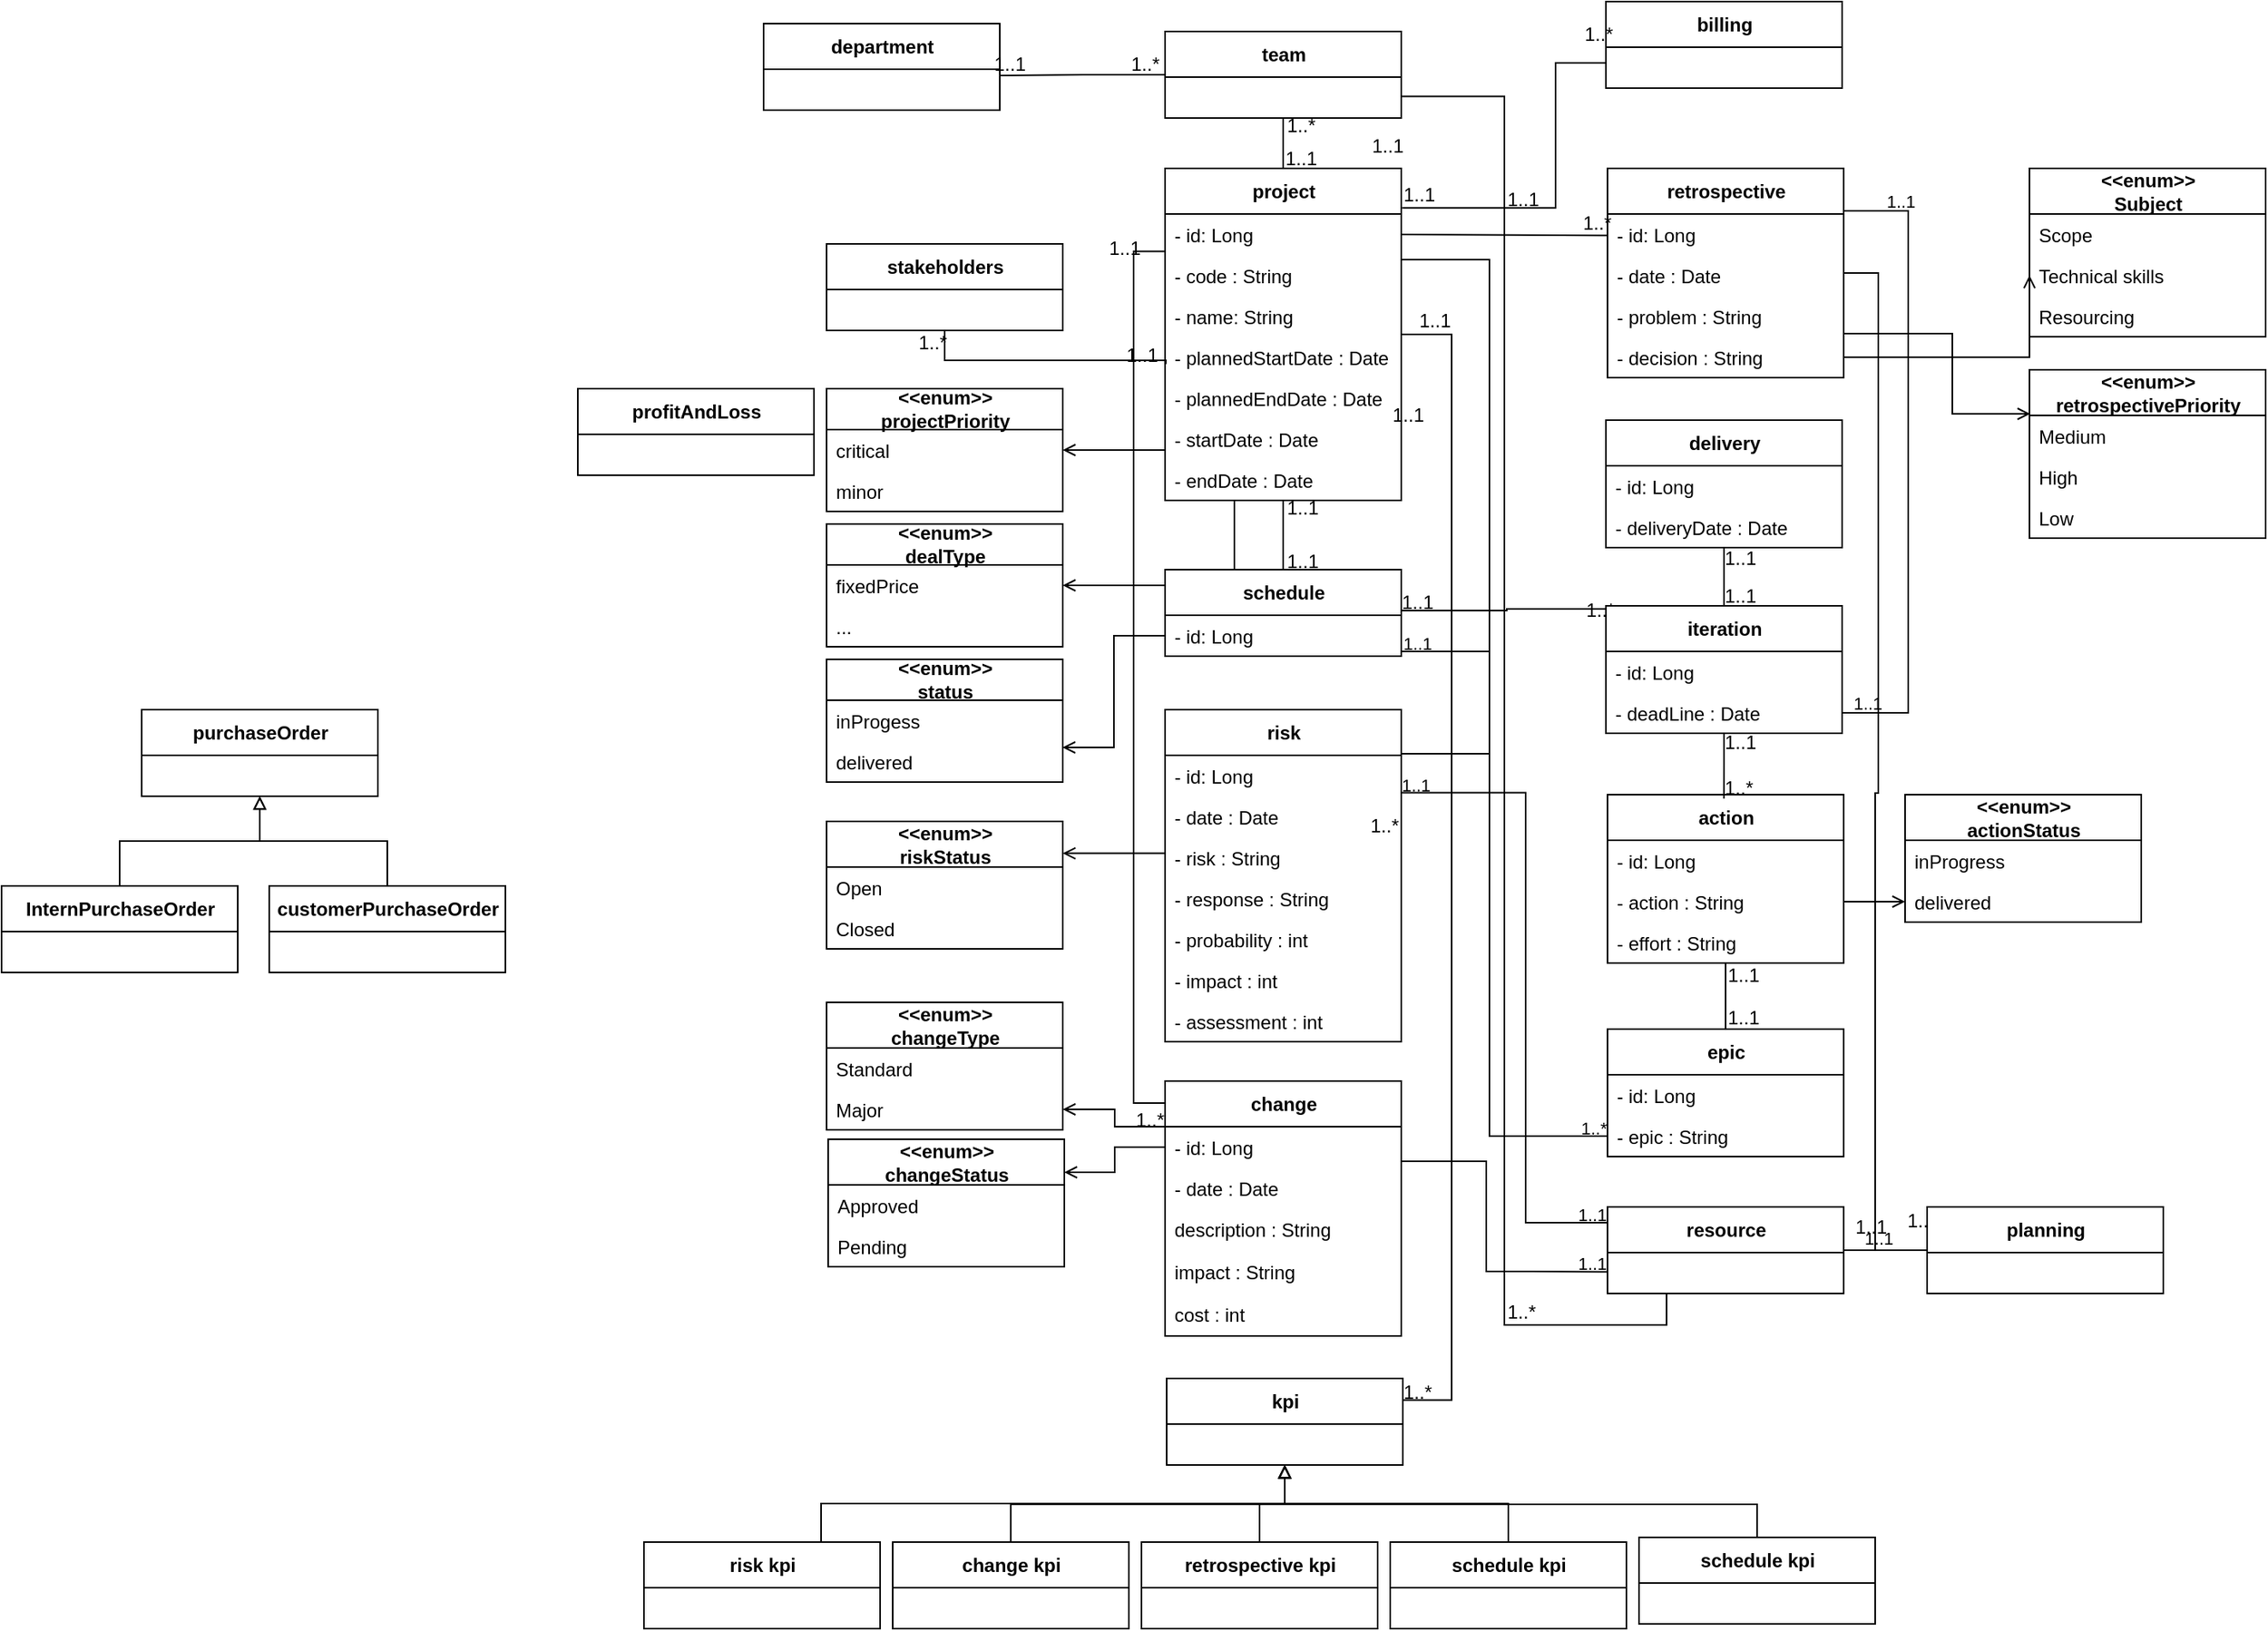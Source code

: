 <mxfile version="17.1.1" type="github">
  <diagram id="ZzxrlvWUQ_60_Tlj4p9M" name="Page-1">
    <mxGraphModel dx="1474" dy="323" grid="0" gridSize="10" guides="1" tooltips="1" connect="1" arrows="1" fold="1" page="1" pageScale="1" pageWidth="827" pageHeight="1169" background="none" math="0" shadow="0">
      <root>
        <mxCell id="0" />
        <mxCell id="1" parent="0" />
        <mxCell id="LXBsNq9MPwbSmUP3T4pk-28" style="edgeStyle=orthogonalEdgeStyle;rounded=0;orthogonalLoop=1;jettySize=auto;html=1;entryX=1;entryY=0.5;entryDx=0;entryDy=0;endArrow=open;endFill=0;" edge="1" parent="1" source="bmPnxDkmpWRlroX5KugM-1" target="LXBsNq9MPwbSmUP3T4pk-26">
          <mxGeometry relative="1" as="geometry">
            <Array as="points">
              <mxPoint x="330" y="321" />
            </Array>
          </mxGeometry>
        </mxCell>
        <mxCell id="LXBsNq9MPwbSmUP3T4pk-36" style="edgeStyle=orthogonalEdgeStyle;rounded=0;orthogonalLoop=1;jettySize=auto;html=1;entryX=1;entryY=0.5;entryDx=0;entryDy=0;endArrow=open;endFill=0;" edge="1" parent="1" source="bmPnxDkmpWRlroX5KugM-1" target="LXBsNq9MPwbSmUP3T4pk-33">
          <mxGeometry relative="1" as="geometry">
            <Array as="points">
              <mxPoint x="339" y="407" />
            </Array>
          </mxGeometry>
        </mxCell>
        <mxCell id="bmPnxDkmpWRlroX5KugM-1" value="project" style="swimlane;fontStyle=1;align=center;verticalAlign=middle;childLayout=stackLayout;horizontal=1;startSize=29;horizontalStack=0;resizeParent=1;resizeParentMax=0;resizeLast=0;collapsible=0;marginBottom=0;html=1;fontSize=12;labelPosition=center;verticalLabelPosition=middle;container=0;strokeColor=default;swimlaneLine=1;rounded=0;shadow=0;glass=0;sketch=0;perimeterSpacing=0;" parent="1" vertex="1">
          <mxGeometry x="295" y="142" width="150" height="211" as="geometry" />
        </mxCell>
        <mxCell id="LXBsNq9MPwbSmUP3T4pk-15" value="- id: Long" style="text;strokeColor=none;fillColor=none;align=left;verticalAlign=top;spacingLeft=4;spacingRight=4;overflow=hidden;rotatable=0;points=[[0,0.5],[1,0.5]];portConstraint=eastwest;container=0;" vertex="1" parent="bmPnxDkmpWRlroX5KugM-1">
          <mxGeometry y="29" width="150" height="26" as="geometry" />
        </mxCell>
        <mxCell id="LXBsNq9MPwbSmUP3T4pk-20" value="- code : String" style="text;strokeColor=none;fillColor=none;align=left;verticalAlign=top;spacingLeft=4;spacingRight=4;overflow=hidden;rotatable=0;points=[[0,0.5],[1,0.5]];portConstraint=eastwest;container=0;" vertex="1" parent="bmPnxDkmpWRlroX5KugM-1">
          <mxGeometry y="55" width="150" height="26" as="geometry" />
        </mxCell>
        <mxCell id="LXBsNq9MPwbSmUP3T4pk-21" value="- name: String" style="text;strokeColor=none;fillColor=none;align=left;verticalAlign=top;spacingLeft=4;spacingRight=4;overflow=hidden;rotatable=0;points=[[0,0.5],[1,0.5]];portConstraint=eastwest;container=0;" vertex="1" parent="bmPnxDkmpWRlroX5KugM-1">
          <mxGeometry y="81" width="150" height="26" as="geometry" />
        </mxCell>
        <mxCell id="LXBsNq9MPwbSmUP3T4pk-23" value="- plannedStartDate : Date" style="text;strokeColor=none;fillColor=none;align=left;verticalAlign=top;spacingLeft=4;spacingRight=4;overflow=hidden;rotatable=0;points=[[0,0.5],[1,0.5]];portConstraint=eastwest;container=0;" vertex="1" parent="bmPnxDkmpWRlroX5KugM-1">
          <mxGeometry y="107" width="150" height="26" as="geometry" />
        </mxCell>
        <mxCell id="LXBsNq9MPwbSmUP3T4pk-31" value="- plannedEndDate : Date" style="text;strokeColor=none;fillColor=none;align=left;verticalAlign=top;spacingLeft=4;spacingRight=4;overflow=hidden;rotatable=0;points=[[0,0.5],[1,0.5]];portConstraint=eastwest;container=0;" vertex="1" parent="bmPnxDkmpWRlroX5KugM-1">
          <mxGeometry y="133" width="150" height="26" as="geometry" />
        </mxCell>
        <mxCell id="LXBsNq9MPwbSmUP3T4pk-40" value="- startDate : Date" style="text;strokeColor=none;fillColor=none;align=left;verticalAlign=top;spacingLeft=4;spacingRight=4;overflow=hidden;rotatable=0;points=[[0,0.5],[1,0.5]];portConstraint=eastwest;container=0;" vertex="1" parent="bmPnxDkmpWRlroX5KugM-1">
          <mxGeometry y="159" width="150" height="26" as="geometry" />
        </mxCell>
        <mxCell id="LXBsNq9MPwbSmUP3T4pk-41" value="- endDate : Date" style="text;strokeColor=none;fillColor=none;align=left;verticalAlign=top;spacingLeft=4;spacingRight=4;overflow=hidden;rotatable=0;points=[[0,0.5],[1,0.5]];portConstraint=eastwest;container=0;" vertex="1" parent="bmPnxDkmpWRlroX5KugM-1">
          <mxGeometry y="185" width="150" height="26" as="geometry" />
        </mxCell>
        <mxCell id="bmPnxDkmpWRlroX5KugM-4" value="department" style="swimlane;fontStyle=1;align=center;verticalAlign=middle;childLayout=stackLayout;horizontal=1;startSize=29;horizontalStack=0;resizeParent=1;resizeParentMax=0;resizeLast=0;collapsible=0;marginBottom=0;html=1;fontSize=12;labelPosition=center;verticalLabelPosition=middle;container=0;" parent="1" vertex="1">
          <mxGeometry x="40" y="50" width="150" height="55" as="geometry" />
        </mxCell>
        <mxCell id="bmPnxDkmpWRlroX5KugM-7" value="resource" style="swimlane;fontStyle=1;align=center;verticalAlign=middle;childLayout=stackLayout;horizontal=1;startSize=29;horizontalStack=0;resizeParent=1;resizeParentMax=0;resizeLast=0;collapsible=0;marginBottom=0;html=1;fontSize=12;labelPosition=center;verticalLabelPosition=middle;container=0;" parent="1" vertex="1">
          <mxGeometry x="576" y="802" width="150" height="55" as="geometry" />
        </mxCell>
        <mxCell id="bmPnxDkmpWRlroX5KugM-26" style="edgeStyle=none;rounded=0;orthogonalLoop=1;jettySize=auto;html=1;endArrow=none;endFill=0;fontSize=12;align=center;labelPosition=center;verticalLabelPosition=middle;verticalAlign=middle;jumpStyle=none;exitX=0.5;exitY=1;exitDx=0;exitDy=0;entryX=0.5;entryY=0;entryDx=0;entryDy=0;" parent="1" source="bmPnxDkmpWRlroX5KugM-8" target="bmPnxDkmpWRlroX5KugM-1" edge="1">
          <mxGeometry relative="1" as="geometry">
            <mxPoint x="352" y="98" as="sourcePoint" />
            <mxPoint x="364" y="158" as="targetPoint" />
          </mxGeometry>
        </mxCell>
        <mxCell id="bmPnxDkmpWRlroX5KugM-27" value="1..1" style="edgeLabel;html=1;align=center;verticalAlign=middle;resizable=0;points=[];fontSize=12;fontFamily=Helvetica;fontColor=default;labelPosition=center;verticalLabelPosition=middle;labelBackgroundColor=none;container=0;" parent="bmPnxDkmpWRlroX5KugM-26" vertex="1" connectable="0">
          <mxGeometry x="0.839" relative="1" as="geometry">
            <mxPoint x="11" y="-4" as="offset" />
          </mxGeometry>
        </mxCell>
        <mxCell id="bmPnxDkmpWRlroX5KugM-28" value="1..*" style="edgeLabel;html=1;align=center;verticalAlign=middle;resizable=0;points=[];fontSize=12;fontFamily=Helvetica;fontColor=default;labelPosition=center;verticalLabelPosition=middle;labelBackgroundColor=none;container=0;" parent="bmPnxDkmpWRlroX5KugM-26" vertex="1" connectable="0">
          <mxGeometry x="-0.724" relative="1" as="geometry">
            <mxPoint x="11" as="offset" />
          </mxGeometry>
        </mxCell>
        <mxCell id="bmPnxDkmpWRlroX5KugM-44" style="edgeStyle=orthogonalEdgeStyle;shape=connector;rounded=0;orthogonalLoop=1;jettySize=auto;html=1;exitX=0;exitY=0.5;exitDx=0;exitDy=0;entryX=1;entryY=0.5;entryDx=0;entryDy=0;labelBackgroundColor=default;fontFamily=Helvetica;fontSize=12;fontColor=default;endArrow=none;endFill=0;strokeColor=default;align=center;labelPosition=center;verticalLabelPosition=middle;verticalAlign=middle;" parent="1" source="bmPnxDkmpWRlroX5KugM-8" target="bmPnxDkmpWRlroX5KugM-4" edge="1">
          <mxGeometry relative="1" as="geometry">
            <Array as="points">
              <mxPoint x="243" y="83" />
              <mxPoint x="190" y="83" />
            </Array>
          </mxGeometry>
        </mxCell>
        <mxCell id="bmPnxDkmpWRlroX5KugM-45" value="1..*" style="edgeLabel;html=1;align=center;verticalAlign=middle;resizable=0;points=[];fontSize=12;fontFamily=Helvetica;fontColor=default;labelPosition=center;verticalLabelPosition=middle;labelBackgroundColor=none;container=0;" parent="bmPnxDkmpWRlroX5KugM-44" vertex="1" connectable="0">
          <mxGeometry x="-0.855" y="-1" relative="1" as="geometry">
            <mxPoint x="-5" y="-6" as="offset" />
          </mxGeometry>
        </mxCell>
        <mxCell id="bmPnxDkmpWRlroX5KugM-46" value="1..1" style="edgeLabel;html=1;align=center;verticalAlign=middle;resizable=0;points=[];fontSize=12;fontFamily=Helvetica;fontColor=default;labelPosition=center;verticalLabelPosition=middle;labelBackgroundColor=none;container=0;" parent="bmPnxDkmpWRlroX5KugM-44" vertex="1" connectable="0">
          <mxGeometry x="0.859" relative="1" as="geometry">
            <mxPoint x="3" y="-7" as="offset" />
          </mxGeometry>
        </mxCell>
        <mxCell id="bmPnxDkmpWRlroX5KugM-8" value="team" style="swimlane;fontStyle=1;align=center;verticalAlign=middle;childLayout=stackLayout;horizontal=1;startSize=29;horizontalStack=0;resizeParent=1;resizeParentMax=0;resizeLast=0;collapsible=0;marginBottom=0;html=1;fontSize=12;labelPosition=center;verticalLabelPosition=middle;container=0;" parent="1" vertex="1">
          <mxGeometry x="295" y="55" width="150" height="55" as="geometry" />
        </mxCell>
        <mxCell id="bmPnxDkmpWRlroX5KugM-47" style="edgeStyle=orthogonalEdgeStyle;shape=connector;rounded=0;orthogonalLoop=1;jettySize=auto;html=1;exitX=0.25;exitY=1;exitDx=0;exitDy=0;labelBackgroundColor=default;fontFamily=Helvetica;fontSize=12;fontColor=default;endArrow=none;endFill=0;strokeColor=default;align=center;labelPosition=center;verticalLabelPosition=middle;verticalAlign=middle;entryX=1;entryY=0.75;entryDx=0;entryDy=0;" parent="1" source="bmPnxDkmpWRlroX5KugM-7" target="bmPnxDkmpWRlroX5KugM-8" edge="1">
          <mxGeometry relative="1" as="geometry">
            <mxPoint x="470" y="83" as="targetPoint" />
          </mxGeometry>
        </mxCell>
        <mxCell id="bmPnxDkmpWRlroX5KugM-48" value="1..*" style="edgeLabel;html=1;align=center;verticalAlign=middle;resizable=0;points=[];fontSize=12;fontFamily=Helvetica;fontColor=default;labelPosition=center;verticalLabelPosition=middle;labelBackgroundColor=none;container=0;" parent="bmPnxDkmpWRlroX5KugM-47" vertex="1" connectable="0">
          <mxGeometry x="-0.73" relative="1" as="geometry">
            <mxPoint x="10" as="offset" />
          </mxGeometry>
        </mxCell>
        <mxCell id="bmPnxDkmpWRlroX5KugM-49" value="1..1" style="edgeLabel;html=1;align=center;verticalAlign=middle;resizable=0;points=[];fontSize=12;fontFamily=Helvetica;fontColor=default;labelPosition=center;verticalLabelPosition=middle;labelBackgroundColor=none;container=0;" parent="bmPnxDkmpWRlroX5KugM-47" vertex="1" connectable="0">
          <mxGeometry x="0.731" relative="1" as="geometry">
            <mxPoint x="11" y="1" as="offset" />
          </mxGeometry>
        </mxCell>
        <mxCell id="bmPnxDkmpWRlroX5KugM-10" value="profitAndLoss" style="swimlane;fontStyle=1;align=center;verticalAlign=middle;childLayout=stackLayout;horizontal=1;startSize=29;horizontalStack=0;resizeParent=1;resizeParentMax=0;resizeLast=0;collapsible=0;marginBottom=0;html=1;fontSize=12;labelPosition=center;verticalLabelPosition=middle;container=0;" parent="1" vertex="1">
          <mxGeometry x="-78" y="282" width="150" height="55" as="geometry" />
        </mxCell>
        <mxCell id="bmPnxDkmpWRlroX5KugM-29" style="edgeStyle=orthogonalEdgeStyle;shape=connector;rounded=0;orthogonalLoop=1;jettySize=auto;html=1;exitX=0.5;exitY=0;exitDx=0;exitDy=0;entryX=0.5;entryY=1;entryDx=0;entryDy=0;labelBackgroundColor=default;fontFamily=Helvetica;fontSize=12;fontColor=default;endArrow=none;endFill=0;strokeColor=default;align=center;labelPosition=center;verticalLabelPosition=middle;verticalAlign=middle;" parent="1" source="bmPnxDkmpWRlroX5KugM-14" target="bmPnxDkmpWRlroX5KugM-1" edge="1">
          <mxGeometry relative="1" as="geometry" />
        </mxCell>
        <mxCell id="bmPnxDkmpWRlroX5KugM-30" value="1..1" style="edgeLabel;html=1;align=center;verticalAlign=middle;resizable=0;points=[];fontSize=12;fontFamily=Helvetica;fontColor=default;labelPosition=center;verticalLabelPosition=middle;labelBackgroundColor=none;container=0;" parent="bmPnxDkmpWRlroX5KugM-29" vertex="1" connectable="0">
          <mxGeometry x="0.78" y="-2" relative="1" as="geometry">
            <mxPoint x="10" as="offset" />
          </mxGeometry>
        </mxCell>
        <mxCell id="bmPnxDkmpWRlroX5KugM-31" value="1..1" style="edgeLabel;html=1;align=center;verticalAlign=middle;resizable=0;points=[];fontSize=12;fontFamily=Helvetica;fontColor=default;labelPosition=center;verticalLabelPosition=middle;labelBackgroundColor=none;container=0;" parent="bmPnxDkmpWRlroX5KugM-29" vertex="1" connectable="0">
          <mxGeometry x="-0.685" relative="1" as="geometry">
            <mxPoint x="12" y="2" as="offset" />
          </mxGeometry>
        </mxCell>
        <mxCell id="bmPnxDkmpWRlroX5KugM-14" value="&lt;span style=&quot;font-size: 12px;&quot;&gt;schedule&lt;/span&gt;" style="swimlane;fontStyle=1;align=center;verticalAlign=middle;childLayout=stackLayout;horizontal=1;startSize=29;horizontalStack=0;resizeParent=1;resizeParentMax=0;resizeLast=0;collapsible=0;marginBottom=0;html=1;shadow=0;fontSize=12;labelPosition=center;verticalLabelPosition=middle;container=0;" parent="1" vertex="1">
          <mxGeometry x="295" y="397" width="150" height="55" as="geometry" />
        </mxCell>
        <mxCell id="LXBsNq9MPwbSmUP3T4pk-43" value="- id: Long" style="text;strokeColor=none;fillColor=none;align=left;verticalAlign=top;spacingLeft=4;spacingRight=4;overflow=hidden;rotatable=0;points=[[0,0.5],[1,0.5]];portConstraint=eastwest;container=0;" vertex="1" parent="bmPnxDkmpWRlroX5KugM-14">
          <mxGeometry y="29" width="150" height="26" as="geometry" />
        </mxCell>
        <mxCell id="LXBsNq9MPwbSmUP3T4pk-88" style="edgeStyle=orthogonalEdgeStyle;rounded=0;orthogonalLoop=1;jettySize=auto;html=1;exitX=1;exitY=0.25;exitDx=0;exitDy=0;endArrow=none;endFill=0;entryX=0;entryY=0.5;entryDx=0;entryDy=0;" edge="1" parent="1" source="bmPnxDkmpWRlroX5KugM-17" target="bmPnxDkmpWRlroX5KugM-7">
          <mxGeometry relative="1" as="geometry">
            <mxPoint x="445" y="-20" as="targetPoint" />
            <Array as="points">
              <mxPoint x="524" y="539" />
              <mxPoint x="524" y="812" />
              <mxPoint x="576" y="812" />
            </Array>
          </mxGeometry>
        </mxCell>
        <mxCell id="LXBsNq9MPwbSmUP3T4pk-89" value="1..1" style="edgeLabel;html=1;align=center;verticalAlign=middle;resizable=0;points=[];labelBackgroundColor=none;" vertex="1" connectable="0" parent="LXBsNq9MPwbSmUP3T4pk-88">
          <mxGeometry x="0.952" relative="1" as="geometry">
            <mxPoint x="-10" y="-13" as="offset" />
          </mxGeometry>
        </mxCell>
        <mxCell id="LXBsNq9MPwbSmUP3T4pk-91" value="1..1" style="edgeLabel;html=1;align=center;verticalAlign=middle;resizable=0;points=[];labelBackgroundColor=none;" vertex="1" connectable="0" parent="LXBsNq9MPwbSmUP3T4pk-88">
          <mxGeometry x="-0.987" y="1" relative="1" as="geometry">
            <mxPoint x="6" y="-4" as="offset" />
          </mxGeometry>
        </mxCell>
        <mxCell id="bmPnxDkmpWRlroX5KugM-17" value="&lt;span style=&quot;font-size: 12px&quot;&gt;risk&lt;/span&gt;" style="swimlane;fontStyle=1;align=center;verticalAlign=middle;childLayout=stackLayout;horizontal=1;startSize=29;horizontalStack=0;resizeParent=1;resizeParentMax=0;resizeLast=0;collapsible=0;marginBottom=0;html=1;shadow=0;fontSize=12;labelPosition=center;verticalLabelPosition=middle;container=0;" parent="1" vertex="1">
          <mxGeometry x="295" y="486" width="150" height="211" as="geometry" />
        </mxCell>
        <mxCell id="LXBsNq9MPwbSmUP3T4pk-92" value="- id: Long" style="text;strokeColor=none;fillColor=none;align=left;verticalAlign=top;spacingLeft=4;spacingRight=4;overflow=hidden;rotatable=0;points=[[0,0.5],[1,0.5]];portConstraint=eastwest;container=0;" vertex="1" parent="bmPnxDkmpWRlroX5KugM-17">
          <mxGeometry y="29" width="150" height="26" as="geometry" />
        </mxCell>
        <mxCell id="LXBsNq9MPwbSmUP3T4pk-93" value="- date : Date" style="text;strokeColor=none;fillColor=none;align=left;verticalAlign=top;spacingLeft=4;spacingRight=4;overflow=hidden;rotatable=0;points=[[0,0.5],[1,0.5]];portConstraint=eastwest;container=0;" vertex="1" parent="bmPnxDkmpWRlroX5KugM-17">
          <mxGeometry y="55" width="150" height="26" as="geometry" />
        </mxCell>
        <mxCell id="LXBsNq9MPwbSmUP3T4pk-94" value="- risk : String" style="text;strokeColor=none;fillColor=none;align=left;verticalAlign=top;spacingLeft=4;spacingRight=4;overflow=hidden;rotatable=0;points=[[0,0.5],[1,0.5]];portConstraint=eastwest;container=0;" vertex="1" parent="bmPnxDkmpWRlroX5KugM-17">
          <mxGeometry y="81" width="150" height="26" as="geometry" />
        </mxCell>
        <mxCell id="LXBsNq9MPwbSmUP3T4pk-95" value="- response : String" style="text;strokeColor=none;fillColor=none;align=left;verticalAlign=top;spacingLeft=4;spacingRight=4;overflow=hidden;rotatable=0;points=[[0,0.5],[1,0.5]];portConstraint=eastwest;container=0;" vertex="1" parent="bmPnxDkmpWRlroX5KugM-17">
          <mxGeometry y="107" width="150" height="26" as="geometry" />
        </mxCell>
        <mxCell id="LXBsNq9MPwbSmUP3T4pk-96" value="- probability : int" style="text;strokeColor=none;fillColor=none;align=left;verticalAlign=top;spacingLeft=4;spacingRight=4;overflow=hidden;rotatable=0;points=[[0,0.5],[1,0.5]];portConstraint=eastwest;container=0;" vertex="1" parent="bmPnxDkmpWRlroX5KugM-17">
          <mxGeometry y="133" width="150" height="26" as="geometry" />
        </mxCell>
        <mxCell id="LXBsNq9MPwbSmUP3T4pk-97" value="- impact : int" style="text;strokeColor=none;fillColor=none;align=left;verticalAlign=top;spacingLeft=4;spacingRight=4;overflow=hidden;rotatable=0;points=[[0,0.5],[1,0.5]];portConstraint=eastwest;container=0;" vertex="1" parent="bmPnxDkmpWRlroX5KugM-17">
          <mxGeometry y="159" width="150" height="26" as="geometry" />
        </mxCell>
        <mxCell id="LXBsNq9MPwbSmUP3T4pk-99" value="- assessment : int" style="text;strokeColor=none;fillColor=none;align=left;verticalAlign=top;spacingLeft=4;spacingRight=4;overflow=hidden;rotatable=0;points=[[0,0.5],[1,0.5]];portConstraint=eastwest;container=0;" vertex="1" parent="bmPnxDkmpWRlroX5KugM-17">
          <mxGeometry y="185" width="150" height="26" as="geometry" />
        </mxCell>
        <mxCell id="bmPnxDkmpWRlroX5KugM-35" style="edgeStyle=orthogonalEdgeStyle;shape=connector;rounded=0;orthogonalLoop=1;jettySize=auto;html=1;entryX=1;entryY=0.5;entryDx=0;entryDy=0;labelBackgroundColor=default;fontFamily=Helvetica;fontSize=12;fontColor=default;endArrow=none;endFill=0;strokeColor=default;align=center;labelPosition=center;verticalLabelPosition=middle;verticalAlign=middle;exitX=1;exitY=0.75;exitDx=0;exitDy=0;" parent="1" source="bmPnxDkmpWRlroX5KugM-1" target="bmPnxDkmpWRlroX5KugM-17" edge="1">
          <mxGeometry relative="1" as="geometry">
            <Array as="points">
              <mxPoint x="445" y="200" />
              <mxPoint x="501" y="200" />
              <mxPoint x="501" y="514" />
            </Array>
            <mxPoint x="453" y="199" as="sourcePoint" />
          </mxGeometry>
        </mxCell>
        <mxCell id="bmPnxDkmpWRlroX5KugM-36" value="1..*" style="edgeLabel;html=1;align=center;verticalAlign=middle;resizable=0;points=[];fontSize=12;fontFamily=Helvetica;fontColor=default;labelPosition=center;verticalLabelPosition=middle;labelBackgroundColor=none;container=0;" parent="bmPnxDkmpWRlroX5KugM-35" vertex="1" connectable="0">
          <mxGeometry x="0.915" relative="1" as="geometry">
            <mxPoint x="-11" y="-6" as="offset" />
          </mxGeometry>
        </mxCell>
        <mxCell id="bmPnxDkmpWRlroX5KugM-37" value="1..1" style="edgeLabel;html=1;align=center;verticalAlign=middle;resizable=0;points=[];fontSize=12;fontFamily=Helvetica;fontColor=default;labelPosition=center;verticalLabelPosition=middle;labelBackgroundColor=none;container=0;" parent="bmPnxDkmpWRlroX5KugM-35" vertex="1" connectable="0">
          <mxGeometry x="-0.963" y="1" relative="1" as="geometry">
            <mxPoint x="5" y="9" as="offset" />
          </mxGeometry>
        </mxCell>
        <mxCell id="bmPnxDkmpWRlroX5KugM-38" style="edgeStyle=orthogonalEdgeStyle;shape=connector;rounded=0;orthogonalLoop=1;jettySize=auto;html=1;exitX=0;exitY=0.25;exitDx=0;exitDy=0;entryX=0;entryY=0.25;entryDx=0;entryDy=0;labelBackgroundColor=default;fontFamily=Helvetica;fontSize=12;fontColor=default;endArrow=none;endFill=0;strokeColor=default;align=center;labelPosition=center;verticalLabelPosition=middle;verticalAlign=middle;" parent="1" source="bmPnxDkmpWRlroX5KugM-18" target="bmPnxDkmpWRlroX5KugM-1" edge="1">
          <mxGeometry relative="1" as="geometry">
            <Array as="points">
              <mxPoint x="275" y="736" />
              <mxPoint x="275" y="195" />
            </Array>
          </mxGeometry>
        </mxCell>
        <mxCell id="bmPnxDkmpWRlroX5KugM-39" value="1..1" style="edgeLabel;html=1;align=center;verticalAlign=middle;resizable=0;points=[];fontSize=12;fontFamily=Helvetica;fontColor=default;labelPosition=center;verticalLabelPosition=middle;labelBackgroundColor=none;container=0;" parent="bmPnxDkmpWRlroX5KugM-38" vertex="1" connectable="0">
          <mxGeometry x="0.909" y="-1" relative="1" as="geometry">
            <mxPoint x="-7" y="-10" as="offset" />
          </mxGeometry>
        </mxCell>
        <mxCell id="bmPnxDkmpWRlroX5KugM-40" value="1..*" style="edgeLabel;html=1;align=center;verticalAlign=middle;resizable=0;points=[];fontSize=12;fontFamily=Helvetica;fontColor=default;labelPosition=center;verticalLabelPosition=middle;labelBackgroundColor=none;container=0;" parent="bmPnxDkmpWRlroX5KugM-38" vertex="1" connectable="0">
          <mxGeometry x="-0.963" y="-1" relative="1" as="geometry">
            <mxPoint x="-11" y="-5" as="offset" />
          </mxGeometry>
        </mxCell>
        <mxCell id="LXBsNq9MPwbSmUP3T4pk-111" style="edgeStyle=orthogonalEdgeStyle;rounded=0;orthogonalLoop=1;jettySize=auto;html=1;exitX=0;exitY=0.5;exitDx=0;exitDy=0;entryX=1;entryY=0.5;entryDx=0;entryDy=0;endArrow=open;endFill=0;" edge="1" parent="1" source="bmPnxDkmpWRlroX5KugM-18" target="LXBsNq9MPwbSmUP3T4pk-110">
          <mxGeometry relative="1" as="geometry">
            <Array as="points">
              <mxPoint x="295" y="751" />
              <mxPoint x="263" y="751" />
              <mxPoint x="263" y="740" />
            </Array>
          </mxGeometry>
        </mxCell>
        <mxCell id="LXBsNq9MPwbSmUP3T4pk-115" style="edgeStyle=orthogonalEdgeStyle;rounded=0;orthogonalLoop=1;jettySize=auto;html=1;entryX=1;entryY=0.25;entryDx=0;entryDy=0;endArrow=open;endFill=0;exitX=0;exitY=0.5;exitDx=0;exitDy=0;" edge="1" parent="1" source="LXBsNq9MPwbSmUP3T4pk-107" target="LXBsNq9MPwbSmUP3T4pk-112">
          <mxGeometry relative="1" as="geometry">
            <Array as="points">
              <mxPoint x="263" y="764" />
              <mxPoint x="263" y="780" />
              <mxPoint x="231" y="780" />
            </Array>
          </mxGeometry>
        </mxCell>
        <mxCell id="bmPnxDkmpWRlroX5KugM-18" value="&lt;span style=&quot;font-size: 12px&quot;&gt;change&lt;/span&gt;" style="swimlane;fontStyle=1;align=center;verticalAlign=middle;childLayout=stackLayout;horizontal=1;startSize=29;horizontalStack=0;resizeParent=1;resizeParentMax=0;resizeLast=0;collapsible=0;marginBottom=0;html=1;shadow=0;fontSize=12;labelPosition=center;verticalLabelPosition=middle;container=0;" parent="1" vertex="1">
          <mxGeometry x="295" y="722" width="150" height="162" as="geometry" />
        </mxCell>
        <mxCell id="LXBsNq9MPwbSmUP3T4pk-107" value="- id: Long" style="text;strokeColor=none;fillColor=none;align=left;verticalAlign=top;spacingLeft=4;spacingRight=4;overflow=hidden;rotatable=0;points=[[0,0.5],[1,0.5]];portConstraint=eastwest;container=0;" vertex="1" parent="bmPnxDkmpWRlroX5KugM-18">
          <mxGeometry y="29" width="150" height="26" as="geometry" />
        </mxCell>
        <mxCell id="LXBsNq9MPwbSmUP3T4pk-118" value="- date : Date" style="text;strokeColor=none;fillColor=none;align=left;verticalAlign=top;spacingLeft=4;spacingRight=4;overflow=hidden;rotatable=0;points=[[0,0.5],[1,0.5]];portConstraint=eastwest;container=0;" vertex="1" parent="bmPnxDkmpWRlroX5KugM-18">
          <mxGeometry y="55" width="150" height="26" as="geometry" />
        </mxCell>
        <mxCell id="LXBsNq9MPwbSmUP3T4pk-119" value="description : String " style="text;strokeColor=none;fillColor=none;align=left;verticalAlign=top;spacingLeft=4;spacingRight=4;overflow=hidden;rotatable=0;points=[[0,0.5],[1,0.5]];portConstraint=eastwest;container=0;" vertex="1" parent="bmPnxDkmpWRlroX5KugM-18">
          <mxGeometry y="81" width="150" height="27" as="geometry" />
        </mxCell>
        <mxCell id="LXBsNq9MPwbSmUP3T4pk-120" value="impact : String" style="text;strokeColor=none;fillColor=none;align=left;verticalAlign=top;spacingLeft=4;spacingRight=4;overflow=hidden;rotatable=0;points=[[0,0.5],[1,0.5]];portConstraint=eastwest;container=0;" vertex="1" parent="bmPnxDkmpWRlroX5KugM-18">
          <mxGeometry y="108" width="150" height="27" as="geometry" />
        </mxCell>
        <mxCell id="LXBsNq9MPwbSmUP3T4pk-121" value="cost : int" style="text;strokeColor=none;fillColor=none;align=left;verticalAlign=top;spacingLeft=4;spacingRight=4;overflow=hidden;rotatable=0;points=[[0,0.5],[1,0.5]];portConstraint=eastwest;container=0;" vertex="1" parent="bmPnxDkmpWRlroX5KugM-18">
          <mxGeometry y="135" width="150" height="27" as="geometry" />
        </mxCell>
        <mxCell id="bmPnxDkmpWRlroX5KugM-32" style="edgeStyle=orthogonalEdgeStyle;shape=connector;rounded=0;orthogonalLoop=1;jettySize=auto;html=1;exitX=-0.001;exitY=0.524;exitDx=0;exitDy=0;labelBackgroundColor=default;fontFamily=Helvetica;fontSize=12;fontColor=default;endArrow=none;endFill=0;strokeColor=default;align=center;labelPosition=center;verticalLabelPosition=middle;verticalAlign=middle;entryX=1;entryY=0.5;entryDx=0;entryDy=0;exitPerimeter=0;" parent="1" source="LXBsNq9MPwbSmUP3T4pk-63" target="LXBsNq9MPwbSmUP3T4pk-15" edge="1">
          <mxGeometry relative="1" as="geometry">
            <Array as="points">
              <mxPoint x="445" y="185" />
            </Array>
            <mxPoint x="544" y="258" as="targetPoint" />
          </mxGeometry>
        </mxCell>
        <mxCell id="bmPnxDkmpWRlroX5KugM-33" value="1..*" style="edgeLabel;html=1;align=center;verticalAlign=middle;resizable=0;points=[];fontSize=12;fontFamily=Helvetica;fontColor=default;labelPosition=center;verticalLabelPosition=middle;labelBackgroundColor=none;container=0;" parent="bmPnxDkmpWRlroX5KugM-32" vertex="1" connectable="0">
          <mxGeometry x="-0.908" relative="1" as="geometry">
            <mxPoint x="-1" y="-8" as="offset" />
          </mxGeometry>
        </mxCell>
        <mxCell id="bmPnxDkmpWRlroX5KugM-34" value="1..1" style="edgeLabel;html=1;align=center;verticalAlign=middle;resizable=0;points=[];fontSize=12;fontFamily=Helvetica;fontColor=default;labelPosition=center;verticalLabelPosition=middle;labelBackgroundColor=none;container=0;" parent="bmPnxDkmpWRlroX5KugM-32" vertex="1" connectable="0">
          <mxGeometry x="0.942" y="1" relative="1" as="geometry">
            <mxPoint x="-13" y="-57" as="offset" />
          </mxGeometry>
        </mxCell>
        <mxCell id="LXBsNq9MPwbSmUP3T4pk-59" style="edgeStyle=orthogonalEdgeStyle;rounded=0;orthogonalLoop=1;jettySize=auto;html=1;endArrow=none;endFill=0;" edge="1" parent="1" source="bmPnxDkmpWRlroX5KugM-19" target="LXBsNq9MPwbSmUP3T4pk-46">
          <mxGeometry relative="1" as="geometry">
            <Array as="points">
              <mxPoint x="767" y="169" />
              <mxPoint x="767" y="488" />
            </Array>
          </mxGeometry>
        </mxCell>
        <mxCell id="LXBsNq9MPwbSmUP3T4pk-60" value="1..1" style="edgeLabel;html=1;align=center;verticalAlign=middle;resizable=0;points=[];labelBackgroundColor=none;" vertex="1" connectable="0" parent="LXBsNq9MPwbSmUP3T4pk-59">
          <mxGeometry x="-0.809" y="-1" relative="1" as="geometry">
            <mxPoint x="-3" y="-7" as="offset" />
          </mxGeometry>
        </mxCell>
        <mxCell id="LXBsNq9MPwbSmUP3T4pk-61" value="1..1" style="edgeLabel;html=1;align=center;verticalAlign=middle;resizable=0;points=[];labelBackgroundColor=none;" vertex="1" connectable="0" parent="LXBsNq9MPwbSmUP3T4pk-59">
          <mxGeometry x="0.905" relative="1" as="geometry">
            <mxPoint x="-3" y="-6" as="offset" />
          </mxGeometry>
        </mxCell>
        <mxCell id="LXBsNq9MPwbSmUP3T4pk-62" style="edgeStyle=orthogonalEdgeStyle;rounded=0;orthogonalLoop=1;jettySize=auto;html=1;entryX=1;entryY=0.5;entryDx=0;entryDy=0;endArrow=none;endFill=0;" edge="1" parent="1" source="bmPnxDkmpWRlroX5KugM-19" target="bmPnxDkmpWRlroX5KugM-7">
          <mxGeometry relative="1" as="geometry">
            <Array as="points">
              <mxPoint x="748" y="209" />
              <mxPoint x="748" y="539" />
              <mxPoint x="746" y="539" />
              <mxPoint x="746" y="830" />
            </Array>
          </mxGeometry>
        </mxCell>
        <mxCell id="LXBsNq9MPwbSmUP3T4pk-90" value="1..1" style="edgeLabel;html=1;align=center;verticalAlign=middle;resizable=0;points=[];labelBackgroundColor=none;" vertex="1" connectable="0" parent="LXBsNq9MPwbSmUP3T4pk-62">
          <mxGeometry x="0.935" y="1" relative="1" as="geometry">
            <mxPoint x="1" y="-6" as="offset" />
          </mxGeometry>
        </mxCell>
        <mxCell id="LXBsNq9MPwbSmUP3T4pk-82" style="edgeStyle=orthogonalEdgeStyle;rounded=0;orthogonalLoop=1;jettySize=auto;html=1;endArrow=open;endFill=0;entryX=0.003;entryY=-0.054;entryDx=0;entryDy=0;entryPerimeter=0;" edge="1" parent="1" source="bmPnxDkmpWRlroX5KugM-19" target="LXBsNq9MPwbSmUP3T4pk-79">
          <mxGeometry relative="1" as="geometry">
            <Array as="points">
              <mxPoint x="795" y="247" />
              <mxPoint x="795" y="298" />
              <mxPoint x="844" y="298" />
            </Array>
          </mxGeometry>
        </mxCell>
        <mxCell id="bmPnxDkmpWRlroX5KugM-19" value="&lt;span style=&quot;font-size: 12px;&quot;&gt;retrospective&lt;/span&gt;" style="swimlane;fontStyle=1;align=center;verticalAlign=middle;childLayout=stackLayout;horizontal=1;startSize=29;horizontalStack=0;resizeParent=1;resizeParentMax=0;resizeLast=0;collapsible=0;marginBottom=0;html=1;shadow=0;fontSize=12;labelPosition=center;verticalLabelPosition=middle;container=0;" parent="1" vertex="1">
          <mxGeometry x="576" y="142" width="150" height="133" as="geometry" />
        </mxCell>
        <mxCell id="LXBsNq9MPwbSmUP3T4pk-63" value="- id: Long" style="text;strokeColor=none;fillColor=none;align=left;verticalAlign=top;spacingLeft=4;spacingRight=4;overflow=hidden;rotatable=0;points=[[0,0.5],[1,0.5]];portConstraint=eastwest;container=0;" vertex="1" parent="bmPnxDkmpWRlroX5KugM-19">
          <mxGeometry y="29" width="150" height="26" as="geometry" />
        </mxCell>
        <mxCell id="LXBsNq9MPwbSmUP3T4pk-64" value="- date : Date" style="text;strokeColor=none;fillColor=none;align=left;verticalAlign=top;spacingLeft=4;spacingRight=4;overflow=hidden;rotatable=0;points=[[0,0.5],[1,0.5]];portConstraint=eastwest;container=0;" vertex="1" parent="bmPnxDkmpWRlroX5KugM-19">
          <mxGeometry y="55" width="150" height="26" as="geometry" />
        </mxCell>
        <mxCell id="LXBsNq9MPwbSmUP3T4pk-65" value="- problem : String" style="text;strokeColor=none;fillColor=none;align=left;verticalAlign=top;spacingLeft=4;spacingRight=4;overflow=hidden;rotatable=0;points=[[0,0.5],[1,0.5]];portConstraint=eastwest;container=0;" vertex="1" parent="bmPnxDkmpWRlroX5KugM-19">
          <mxGeometry y="81" width="150" height="26" as="geometry" />
        </mxCell>
        <mxCell id="LXBsNq9MPwbSmUP3T4pk-66" value="- decision : String" style="text;strokeColor=none;fillColor=none;align=left;verticalAlign=top;spacingLeft=4;spacingRight=4;overflow=hidden;rotatable=0;points=[[0,0.5],[1,0.5]];portConstraint=eastwest;container=0;" vertex="1" parent="bmPnxDkmpWRlroX5KugM-19">
          <mxGeometry y="107" width="150" height="26" as="geometry" />
        </mxCell>
        <mxCell id="zUxcC5oNOnhEC4kRVeSb-13" style="edgeStyle=orthogonalEdgeStyle;shape=connector;rounded=0;orthogonalLoop=1;jettySize=auto;html=1;exitX=0;exitY=0.5;exitDx=0;exitDy=0;labelBackgroundColor=default;fontFamily=Helvetica;fontSize=12;fontColor=default;endArrow=none;endFill=0;strokeColor=default;align=center;labelPosition=center;verticalLabelPosition=middle;verticalAlign=middle;entryX=1;entryY=0.5;entryDx=0;entryDy=0;" parent="1" source="zUxcC5oNOnhEC4kRVeSb-12" target="bmPnxDkmpWRlroX5KugM-7" edge="1">
          <mxGeometry relative="1" as="geometry">
            <mxPoint x="440" y="-31" as="targetPoint" />
            <Array as="points">
              <mxPoint x="790" y="830" />
              <mxPoint x="790" y="830" />
            </Array>
          </mxGeometry>
        </mxCell>
        <mxCell id="zUxcC5oNOnhEC4kRVeSb-14" value="1..1" style="edgeLabel;html=1;align=center;verticalAlign=middle;resizable=0;points=[];fontSize=12;fontFamily=Helvetica;fontColor=default;labelPosition=center;verticalLabelPosition=middle;labelBackgroundColor=none;container=0;" parent="zUxcC5oNOnhEC4kRVeSb-13" vertex="1" connectable="0">
          <mxGeometry x="0.829" relative="1" as="geometry">
            <mxPoint x="10" y="-15" as="offset" />
          </mxGeometry>
        </mxCell>
        <mxCell id="zUxcC5oNOnhEC4kRVeSb-15" value="1..*" style="edgeLabel;html=1;align=center;verticalAlign=middle;resizable=0;points=[];fontSize=12;fontFamily=Helvetica;fontColor=default;labelPosition=center;verticalLabelPosition=middle;labelBackgroundColor=none;container=0;" parent="zUxcC5oNOnhEC4kRVeSb-13" vertex="1" connectable="0">
          <mxGeometry x="-0.851" relative="1" as="geometry">
            <mxPoint x="-10" y="-19" as="offset" />
          </mxGeometry>
        </mxCell>
        <mxCell id="zUxcC5oNOnhEC4kRVeSb-12" value="planning" style="swimlane;fontStyle=1;align=center;verticalAlign=middle;childLayout=stackLayout;horizontal=1;startSize=29;horizontalStack=0;resizeParent=1;resizeParentMax=0;resizeLast=0;collapsible=0;marginBottom=0;html=1;fontSize=12;labelPosition=center;verticalLabelPosition=middle;container=0;" parent="1" vertex="1">
          <mxGeometry x="779" y="802" width="150" height="55" as="geometry" />
        </mxCell>
        <mxCell id="zUxcC5oNOnhEC4kRVeSb-26" value="billing" style="swimlane;fontStyle=1;align=center;verticalAlign=middle;childLayout=stackLayout;horizontal=1;startSize=29;horizontalStack=0;resizeParent=1;resizeParentMax=0;resizeLast=0;collapsible=0;marginBottom=0;html=1;fontSize=12;labelPosition=center;verticalLabelPosition=middle;container=0;" parent="1" vertex="1">
          <mxGeometry x="575" y="36" width="150" height="55" as="geometry" />
        </mxCell>
        <mxCell id="zUxcC5oNOnhEC4kRVeSb-27" style="edgeStyle=orthogonalEdgeStyle;shape=connector;sketch=0;orthogonalLoop=1;jettySize=auto;html=1;exitX=1.004;exitY=0.119;exitDx=0;exitDy=0;entryX=0;entryY=0.25;entryDx=0;entryDy=0;shadow=0;labelBackgroundColor=default;fontFamily=Helvetica;fontSize=12;fontColor=default;startArrow=none;startFill=0;endArrow=none;endFill=0;strokeColor=default;exitPerimeter=0;rounded=0;" parent="1" source="bmPnxDkmpWRlroX5KugM-1" target="zUxcC5oNOnhEC4kRVeSb-26" edge="1">
          <mxGeometry relative="1" as="geometry">
            <Array as="points">
              <mxPoint x="543" y="167" />
              <mxPoint x="543" y="75" />
              <mxPoint x="575" y="75" />
            </Array>
          </mxGeometry>
        </mxCell>
        <mxCell id="zUxcC5oNOnhEC4kRVeSb-28" value="1..1" style="edgeLabel;html=1;align=center;verticalAlign=middle;resizable=0;points=[];fontSize=12;fontFamily=Helvetica;fontColor=default;labelBackgroundColor=none;container=0;" parent="zUxcC5oNOnhEC4kRVeSb-27" vertex="1" connectable="0">
          <mxGeometry x="-0.793" relative="1" as="geometry">
            <mxPoint x="-15" y="-8" as="offset" />
          </mxGeometry>
        </mxCell>
        <mxCell id="zUxcC5oNOnhEC4kRVeSb-29" value="1..*" style="edgeLabel;html=1;align=center;verticalAlign=middle;resizable=0;points=[];fontSize=12;fontFamily=Helvetica;fontColor=default;labelBackgroundColor=none;container=0;" parent="zUxcC5oNOnhEC4kRVeSb-27" vertex="1" connectable="0">
          <mxGeometry x="0.883" y="-1" relative="1" as="geometry">
            <mxPoint x="-6" y="-7" as="offset" />
          </mxGeometry>
        </mxCell>
        <mxCell id="zUxcC5oNOnhEC4kRVeSb-31" style="edgeStyle=orthogonalEdgeStyle;shape=connector;rounded=0;sketch=0;orthogonalLoop=1;jettySize=auto;html=1;shadow=0;labelBackgroundColor=default;fontFamily=Helvetica;fontSize=12;fontColor=default;startArrow=none;startFill=0;endArrow=none;endFill=0;strokeColor=default;exitX=0.5;exitY=1;exitDx=0;exitDy=0;entryX=0.003;entryY=0.669;entryDx=0;entryDy=0;entryPerimeter=0;" parent="1" source="zUxcC5oNOnhEC4kRVeSb-30" edge="1" target="LXBsNq9MPwbSmUP3T4pk-23">
          <mxGeometry relative="1" as="geometry">
            <mxPoint x="321" y="213" as="targetPoint" />
            <mxPoint x="98" y="218" as="sourcePoint" />
            <Array as="points">
              <mxPoint x="155" y="264" />
              <mxPoint x="296" y="264" />
            </Array>
          </mxGeometry>
        </mxCell>
        <mxCell id="zUxcC5oNOnhEC4kRVeSb-32" value="1..1" style="edgeLabel;html=1;align=center;verticalAlign=middle;resizable=0;points=[];fontSize=12;fontFamily=Helvetica;fontColor=default;labelBackgroundColor=none;container=0;" parent="zUxcC5oNOnhEC4kRVeSb-31" vertex="1" connectable="0">
          <mxGeometry x="0.91" y="1" relative="1" as="geometry">
            <mxPoint x="-11" y="-2" as="offset" />
          </mxGeometry>
        </mxCell>
        <mxCell id="zUxcC5oNOnhEC4kRVeSb-33" value="1..*" style="edgeLabel;html=1;align=center;verticalAlign=middle;resizable=0;points=[];fontSize=12;fontFamily=Helvetica;fontColor=default;labelBackgroundColor=none;container=0;" parent="zUxcC5oNOnhEC4kRVeSb-31" vertex="1" connectable="0">
          <mxGeometry x="-0.503" y="-1" relative="1" as="geometry">
            <mxPoint x="-29" y="-12" as="offset" />
          </mxGeometry>
        </mxCell>
        <mxCell id="zUxcC5oNOnhEC4kRVeSb-30" value="stakeholders" style="swimlane;fontStyle=1;align=center;verticalAlign=middle;childLayout=stackLayout;horizontal=1;startSize=29;horizontalStack=0;resizeParent=1;resizeParentMax=0;resizeLast=0;collapsible=0;marginBottom=0;html=1;shadow=0;fontSize=12;labelPosition=center;verticalLabelPosition=middle;container=0;" parent="1" vertex="1">
          <mxGeometry x="80" y="190" width="150" height="55" as="geometry" />
        </mxCell>
        <mxCell id="zUxcC5oNOnhEC4kRVeSb-40" style="edgeStyle=orthogonalEdgeStyle;shape=connector;rounded=0;sketch=0;orthogonalLoop=1;jettySize=auto;html=1;shadow=0;labelBackgroundColor=default;fontFamily=Helvetica;fontSize=12;fontColor=default;startArrow=none;startFill=0;endArrow=none;endFill=0;strokeColor=#000000;exitX=0;exitY=0.25;exitDx=0;exitDy=0;entryX=1;entryY=0.5;entryDx=0;entryDy=0;" parent="1" source="zUxcC5oNOnhEC4kRVeSb-39" target="LXBsNq9MPwbSmUP3T4pk-43" edge="1">
          <mxGeometry relative="1" as="geometry">
            <mxPoint x="573" y="299" as="sourcePoint" />
            <mxPoint x="435" y="301" as="targetPoint" />
            <Array as="points">
              <mxPoint x="575" y="422" />
              <mxPoint x="512" y="422" />
              <mxPoint x="445" y="423" />
            </Array>
          </mxGeometry>
        </mxCell>
        <mxCell id="zUxcC5oNOnhEC4kRVeSb-41" value="1..*" style="edgeLabel;html=1;align=center;verticalAlign=middle;resizable=0;points=[];fontSize=12;fontFamily=Helvetica;fontColor=default;labelBackgroundColor=none;container=0;" parent="zUxcC5oNOnhEC4kRVeSb-40" vertex="1" connectable="0">
          <mxGeometry x="-0.878" y="1" relative="1" as="geometry">
            <mxPoint x="-3" y="-8" as="offset" />
          </mxGeometry>
        </mxCell>
        <mxCell id="zUxcC5oNOnhEC4kRVeSb-43" value="1..1" style="edgeLabel;html=1;align=center;verticalAlign=middle;resizable=0;points=[];fontSize=12;fontFamily=Helvetica;fontColor=default;labelBackgroundColor=none;container=0;" parent="zUxcC5oNOnhEC4kRVeSb-40" vertex="1" connectable="0">
          <mxGeometry x="0.912" y="-1" relative="1" as="geometry">
            <mxPoint x="11" y="-14" as="offset" />
          </mxGeometry>
        </mxCell>
        <mxCell id="zUxcC5oNOnhEC4kRVeSb-39" value="iteration" style="swimlane;fontStyle=1;align=center;verticalAlign=middle;childLayout=stackLayout;horizontal=1;startSize=29;horizontalStack=0;resizeParent=1;resizeParentMax=0;resizeLast=0;collapsible=0;marginBottom=0;html=1;fontSize=12;labelPosition=center;verticalLabelPosition=middle;container=0;" parent="1" vertex="1">
          <mxGeometry x="575" y="420" width="150" height="81" as="geometry" />
        </mxCell>
        <mxCell id="LXBsNq9MPwbSmUP3T4pk-45" value="- id: Long" style="text;strokeColor=none;fillColor=none;align=left;verticalAlign=top;spacingLeft=4;spacingRight=4;overflow=hidden;rotatable=0;points=[[0,0.5],[1,0.5]];portConstraint=eastwest;container=0;" vertex="1" parent="zUxcC5oNOnhEC4kRVeSb-39">
          <mxGeometry y="29" width="150" height="26" as="geometry" />
        </mxCell>
        <mxCell id="LXBsNq9MPwbSmUP3T4pk-46" value="- deadLine : Date" style="text;strokeColor=none;fillColor=none;align=left;verticalAlign=top;spacingLeft=4;spacingRight=4;overflow=hidden;rotatable=0;points=[[0,0.5],[1,0.5]];portConstraint=eastwest;container=0;" vertex="1" parent="zUxcC5oNOnhEC4kRVeSb-39">
          <mxGeometry y="55" width="150" height="26" as="geometry" />
        </mxCell>
        <mxCell id="zUxcC5oNOnhEC4kRVeSb-44" value="action" style="swimlane;fontStyle=1;align=center;verticalAlign=middle;childLayout=stackLayout;horizontal=1;startSize=29;horizontalStack=0;resizeParent=1;resizeParentMax=0;resizeLast=0;collapsible=0;marginBottom=0;html=1;fontSize=12;labelPosition=center;verticalLabelPosition=middle;container=0;" parent="1" vertex="1">
          <mxGeometry x="576" y="540" width="150" height="107" as="geometry" />
        </mxCell>
        <mxCell id="LXBsNq9MPwbSmUP3T4pk-47" value="- id: Long" style="text;strokeColor=none;fillColor=none;align=left;verticalAlign=top;spacingLeft=4;spacingRight=4;overflow=hidden;rotatable=0;points=[[0,0.5],[1,0.5]];portConstraint=eastwest;container=0;" vertex="1" parent="zUxcC5oNOnhEC4kRVeSb-44">
          <mxGeometry y="29" width="150" height="26" as="geometry" />
        </mxCell>
        <mxCell id="LXBsNq9MPwbSmUP3T4pk-48" value="- action : String" style="text;strokeColor=none;fillColor=none;align=left;verticalAlign=top;spacingLeft=4;spacingRight=4;overflow=hidden;rotatable=0;points=[[0,0.5],[1,0.5]];portConstraint=eastwest;container=0;" vertex="1" parent="zUxcC5oNOnhEC4kRVeSb-44">
          <mxGeometry y="55" width="150" height="26" as="geometry" />
        </mxCell>
        <mxCell id="LXBsNq9MPwbSmUP3T4pk-49" value="- effort : String" style="text;strokeColor=none;fillColor=none;align=left;verticalAlign=top;spacingLeft=4;spacingRight=4;overflow=hidden;rotatable=0;points=[[0,0.5],[1,0.5]];portConstraint=eastwest;container=0;" vertex="1" parent="zUxcC5oNOnhEC4kRVeSb-44">
          <mxGeometry y="81" width="150" height="26" as="geometry" />
        </mxCell>
        <mxCell id="zUxcC5oNOnhEC4kRVeSb-45" style="edgeStyle=orthogonalEdgeStyle;shape=connector;rounded=0;sketch=0;orthogonalLoop=1;jettySize=auto;html=1;exitX=0.5;exitY=1;exitDx=0;exitDy=0;shadow=0;labelBackgroundColor=default;fontFamily=Helvetica;fontSize=12;fontColor=default;startArrow=none;startFill=0;endArrow=none;endFill=0;strokeColor=default;entryX=0.493;entryY=0.023;entryDx=0;entryDy=0;entryPerimeter=0;jumpStyle=line;" parent="1" source="zUxcC5oNOnhEC4kRVeSb-39" target="zUxcC5oNOnhEC4kRVeSb-44" edge="1">
          <mxGeometry relative="1" as="geometry">
            <mxPoint x="669" y="389" as="targetPoint" />
            <Array as="points" />
          </mxGeometry>
        </mxCell>
        <mxCell id="zUxcC5oNOnhEC4kRVeSb-46" value="1..*" style="edgeLabel;html=1;align=center;verticalAlign=middle;resizable=0;points=[];fontSize=12;fontFamily=Helvetica;fontColor=default;labelBackgroundColor=none;container=0;" parent="zUxcC5oNOnhEC4kRVeSb-45" vertex="1" connectable="0">
          <mxGeometry x="0.802" y="-1" relative="1" as="geometry">
            <mxPoint x="10" y="-2" as="offset" />
          </mxGeometry>
        </mxCell>
        <mxCell id="zUxcC5oNOnhEC4kRVeSb-47" value="1..1" style="edgeLabel;html=1;align=center;verticalAlign=middle;resizable=0;points=[];fontSize=12;fontFamily=Helvetica;fontColor=default;labelBackgroundColor=none;container=0;" parent="zUxcC5oNOnhEC4kRVeSb-45" vertex="1" connectable="0">
          <mxGeometry x="-0.756" y="1" relative="1" as="geometry">
            <mxPoint x="9" as="offset" />
          </mxGeometry>
        </mxCell>
        <mxCell id="zUxcC5oNOnhEC4kRVeSb-60" style="edgeStyle=orthogonalEdgeStyle;shape=connector;rounded=0;sketch=0;jumpStyle=line;orthogonalLoop=1;jettySize=auto;html=1;exitX=0.5;exitY=0;exitDx=0;exitDy=0;entryX=0.5;entryY=1;entryDx=0;entryDy=0;shadow=0;labelBackgroundColor=default;fontFamily=Helvetica;fontSize=12;fontColor=default;startArrow=none;startFill=0;endArrow=none;endFill=0;strokeColor=default;" parent="1" source="zUxcC5oNOnhEC4kRVeSb-59" target="zUxcC5oNOnhEC4kRVeSb-44" edge="1">
          <mxGeometry relative="1" as="geometry">
            <Array as="points" />
          </mxGeometry>
        </mxCell>
        <mxCell id="zUxcC5oNOnhEC4kRVeSb-61" value="1..1" style="edgeLabel;html=1;align=center;verticalAlign=middle;resizable=0;points=[];fontSize=12;fontFamily=Helvetica;fontColor=default;labelBackgroundColor=none;container=0;" parent="zUxcC5oNOnhEC4kRVeSb-60" vertex="1" connectable="0">
          <mxGeometry x="-0.731" relative="1" as="geometry">
            <mxPoint x="11" y="-2" as="offset" />
          </mxGeometry>
        </mxCell>
        <mxCell id="zUxcC5oNOnhEC4kRVeSb-62" value="1..1" style="edgeLabel;html=1;align=center;verticalAlign=middle;resizable=0;points=[];fontSize=12;fontFamily=Helvetica;fontColor=default;labelBackgroundColor=none;container=0;" parent="zUxcC5oNOnhEC4kRVeSb-60" vertex="1" connectable="0">
          <mxGeometry x="0.721" y="1" relative="1" as="geometry">
            <mxPoint x="12" y="2" as="offset" />
          </mxGeometry>
        </mxCell>
        <mxCell id="zUxcC5oNOnhEC4kRVeSb-59" value="epic" style="swimlane;fontStyle=1;align=center;verticalAlign=middle;childLayout=stackLayout;horizontal=1;startSize=29;horizontalStack=0;resizeParent=1;resizeParentMax=0;resizeLast=0;collapsible=0;marginBottom=0;html=1;fontSize=12;labelPosition=center;verticalLabelPosition=middle;container=0;" parent="1" vertex="1">
          <mxGeometry x="576" y="689" width="150" height="81" as="geometry" />
        </mxCell>
        <mxCell id="LXBsNq9MPwbSmUP3T4pk-54" value="- id: Long" style="text;strokeColor=none;fillColor=none;align=left;verticalAlign=top;spacingLeft=4;spacingRight=4;overflow=hidden;rotatable=0;points=[[0,0.5],[1,0.5]];portConstraint=eastwest;container=0;" vertex="1" parent="zUxcC5oNOnhEC4kRVeSb-59">
          <mxGeometry y="29" width="150" height="26" as="geometry" />
        </mxCell>
        <mxCell id="LXBsNq9MPwbSmUP3T4pk-55" value="- epic : String" style="text;strokeColor=none;fillColor=none;align=left;verticalAlign=top;spacingLeft=4;spacingRight=4;overflow=hidden;rotatable=0;points=[[0,0.5],[1,0.5]];portConstraint=eastwest;container=0;" vertex="1" parent="zUxcC5oNOnhEC4kRVeSb-59">
          <mxGeometry y="55" width="150" height="26" as="geometry" />
        </mxCell>
        <mxCell id="zUxcC5oNOnhEC4kRVeSb-75" style="edgeStyle=orthogonalEdgeStyle;shape=connector;rounded=0;sketch=0;jumpStyle=none;orthogonalLoop=1;jettySize=auto;html=1;exitX=0.5;exitY=1;exitDx=0;exitDy=0;entryX=0.5;entryY=0;entryDx=0;entryDy=0;shadow=0;labelBackgroundColor=default;fontFamily=Helvetica;fontSize=12;fontColor=default;startArrow=none;startFill=0;endArrow=none;endFill=0;strokeColor=default;" parent="1" source="zUxcC5oNOnhEC4kRVeSb-69" target="zUxcC5oNOnhEC4kRVeSb-39" edge="1">
          <mxGeometry relative="1" as="geometry">
            <Array as="points">
              <mxPoint x="650" y="388" />
            </Array>
          </mxGeometry>
        </mxCell>
        <mxCell id="zUxcC5oNOnhEC4kRVeSb-92" value="1..1" style="edgeLabel;html=1;align=center;verticalAlign=middle;resizable=0;points=[];fontSize=12;fontFamily=Helvetica;fontColor=default;labelBackgroundColor=none;container=0;" parent="zUxcC5oNOnhEC4kRVeSb-75" vertex="1" connectable="0">
          <mxGeometry x="-0.649" relative="1" as="geometry">
            <mxPoint x="10" as="offset" />
          </mxGeometry>
        </mxCell>
        <mxCell id="zUxcC5oNOnhEC4kRVeSb-93" value="1..1" style="edgeLabel;html=1;align=center;verticalAlign=middle;resizable=0;points=[];fontSize=12;fontFamily=Helvetica;fontColor=default;labelBackgroundColor=none;container=0;" parent="zUxcC5oNOnhEC4kRVeSb-75" vertex="1" connectable="0">
          <mxGeometry x="0.66" relative="1" as="geometry">
            <mxPoint x="10" as="offset" />
          </mxGeometry>
        </mxCell>
        <mxCell id="zUxcC5oNOnhEC4kRVeSb-69" value="delivery" style="swimlane;fontStyle=1;align=center;verticalAlign=middle;childLayout=stackLayout;horizontal=1;startSize=29;horizontalStack=0;resizeParent=1;resizeParentMax=0;resizeLast=0;collapsible=0;marginBottom=0;html=1;fontSize=12;labelPosition=center;verticalLabelPosition=middle;container=0;" parent="1" vertex="1">
          <mxGeometry x="575" y="302" width="150" height="81" as="geometry" />
        </mxCell>
        <mxCell id="LXBsNq9MPwbSmUP3T4pk-85" value="- id: Long" style="text;strokeColor=none;fillColor=none;align=left;verticalAlign=top;spacingLeft=4;spacingRight=4;overflow=hidden;rotatable=0;points=[[0,0.5],[1,0.5]];portConstraint=eastwest;container=0;" vertex="1" parent="zUxcC5oNOnhEC4kRVeSb-69">
          <mxGeometry y="29" width="150" height="26" as="geometry" />
        </mxCell>
        <mxCell id="LXBsNq9MPwbSmUP3T4pk-86" value="- deliveryDate : Date" style="text;strokeColor=none;fillColor=none;align=left;verticalAlign=top;spacingLeft=4;spacingRight=4;overflow=hidden;rotatable=0;points=[[0,0.5],[1,0.5]];portConstraint=eastwest;container=0;" vertex="1" parent="zUxcC5oNOnhEC4kRVeSb-69">
          <mxGeometry y="55" width="150" height="26" as="geometry" />
        </mxCell>
        <mxCell id="zUxcC5oNOnhEC4kRVeSb-55" style="edgeStyle=orthogonalEdgeStyle;shape=connector;rounded=0;sketch=0;orthogonalLoop=1;jettySize=auto;html=1;exitX=1;exitY=0.5;exitDx=0;exitDy=0;entryX=1;entryY=0.25;entryDx=0;entryDy=0;shadow=0;labelBackgroundColor=default;fontFamily=Helvetica;fontSize=12;fontColor=default;startArrow=none;startFill=0;endArrow=none;endFill=0;strokeColor=#000000;" parent="1" source="bmPnxDkmpWRlroX5KugM-1" target="bmPnxDkmpWRlroX5KugM-9" edge="1">
          <mxGeometry relative="1" as="geometry">
            <Array as="points">
              <mxPoint x="477" y="248" />
              <mxPoint x="477" y="925" />
            </Array>
          </mxGeometry>
        </mxCell>
        <mxCell id="zUxcC5oNOnhEC4kRVeSb-56" value="1..1" style="edgeLabel;html=1;align=center;verticalAlign=middle;resizable=0;points=[];fontSize=12;fontFamily=Helvetica;fontColor=default;labelBackgroundColor=none;container=0;" parent="zUxcC5oNOnhEC4kRVeSb-55" vertex="1" connectable="0">
          <mxGeometry x="-0.915" y="1" relative="1" as="geometry">
            <mxPoint x="-11" y="-8" as="offset" />
          </mxGeometry>
        </mxCell>
        <mxCell id="zUxcC5oNOnhEC4kRVeSb-57" value="1..*" style="edgeLabel;html=1;align=center;verticalAlign=middle;resizable=0;points=[];fontSize=12;fontFamily=Helvetica;fontColor=default;labelBackgroundColor=none;container=0;" parent="zUxcC5oNOnhEC4kRVeSb-55" vertex="1" connectable="0">
          <mxGeometry x="0.952" y="-2" relative="1" as="geometry">
            <mxPoint x="-9" y="-3" as="offset" />
          </mxGeometry>
        </mxCell>
        <mxCell id="LXBsNq9MPwbSmUP3T4pk-24" value="&amp;lt;&amp;lt;enum&amp;gt;&amp;gt; &lt;br&gt;projectPriority" style="swimlane;fontStyle=1;align=center;verticalAlign=middle;childLayout=stackLayout;horizontal=1;startSize=26;horizontalStack=0;resizeParent=1;resizeParentMax=0;resizeLast=0;collapsible=0;marginBottom=0;html=1;shadow=0;fontSize=12;labelPosition=center;verticalLabelPosition=middle;container=0;" vertex="1" parent="1">
          <mxGeometry x="80" y="282" width="150" height="78" as="geometry" />
        </mxCell>
        <mxCell id="LXBsNq9MPwbSmUP3T4pk-26" value="critical" style="text;strokeColor=none;fillColor=none;align=left;verticalAlign=top;spacingLeft=4;spacingRight=4;overflow=hidden;rotatable=0;points=[[0,0.5],[1,0.5]];portConstraint=eastwest;container=0;" vertex="1" parent="LXBsNq9MPwbSmUP3T4pk-24">
          <mxGeometry y="26" width="150" height="26" as="geometry" />
        </mxCell>
        <mxCell id="LXBsNq9MPwbSmUP3T4pk-27" value="minor" style="text;strokeColor=none;fillColor=none;align=left;verticalAlign=top;spacingLeft=4;spacingRight=4;overflow=hidden;rotatable=0;points=[[0,0.5],[1,0.5]];portConstraint=eastwest;container=0;" vertex="1" parent="LXBsNq9MPwbSmUP3T4pk-24">
          <mxGeometry y="52" width="150" height="26" as="geometry" />
        </mxCell>
        <mxCell id="LXBsNq9MPwbSmUP3T4pk-32" value="&amp;lt;&amp;lt;enum&amp;gt;&amp;gt; &lt;br&gt;dealType" style="swimlane;fontStyle=1;align=center;verticalAlign=middle;childLayout=stackLayout;horizontal=1;startSize=26;horizontalStack=0;resizeParent=1;resizeParentMax=0;resizeLast=0;collapsible=0;marginBottom=0;html=1;shadow=0;fontSize=12;labelPosition=center;verticalLabelPosition=middle;container=0;" vertex="1" parent="1">
          <mxGeometry x="80" y="368" width="150" height="78" as="geometry" />
        </mxCell>
        <mxCell id="LXBsNq9MPwbSmUP3T4pk-33" value="fixedPrice" style="text;strokeColor=none;fillColor=none;align=left;verticalAlign=top;spacingLeft=4;spacingRight=4;overflow=hidden;rotatable=0;points=[[0,0.5],[1,0.5]];portConstraint=eastwest;container=0;" vertex="1" parent="LXBsNq9MPwbSmUP3T4pk-32">
          <mxGeometry y="26" width="150" height="26" as="geometry" />
        </mxCell>
        <mxCell id="LXBsNq9MPwbSmUP3T4pk-34" value="..." style="text;strokeColor=none;fillColor=none;align=left;verticalAlign=top;spacingLeft=4;spacingRight=4;overflow=hidden;rotatable=0;points=[[0,0.5],[1,0.5]];portConstraint=eastwest;container=0;" vertex="1" parent="LXBsNq9MPwbSmUP3T4pk-32">
          <mxGeometry y="52" width="150" height="26" as="geometry" />
        </mxCell>
        <mxCell id="LXBsNq9MPwbSmUP3T4pk-35" value="" style="group" vertex="1" connectable="0" parent="1">
          <mxGeometry x="-444" y="486" width="393" height="167" as="geometry" />
        </mxCell>
        <mxCell id="zUxcC5oNOnhEC4kRVeSb-8" value="InternPurchaseOrder" style="swimlane;fontStyle=1;align=center;verticalAlign=middle;childLayout=stackLayout;horizontal=1;startSize=29;horizontalStack=0;resizeParent=1;resizeParentMax=0;resizeLast=0;collapsible=0;marginBottom=0;html=1;shadow=0;swimlaneLine=1;fontSize=12;labelPosition=center;verticalLabelPosition=middle;container=0;" parent="LXBsNq9MPwbSmUP3T4pk-35" vertex="1">
          <mxGeometry y="112" width="150" height="55" as="geometry" />
        </mxCell>
        <mxCell id="zUxcC5oNOnhEC4kRVeSb-9" value="customerPurchaseOrder" style="swimlane;fontStyle=1;align=center;verticalAlign=middle;childLayout=stackLayout;horizontal=1;startSize=29;horizontalStack=0;resizeParent=1;resizeParentMax=0;resizeLast=0;collapsible=0;marginBottom=0;html=1;shadow=0;swimlaneLine=1;fontSize=12;labelPosition=center;verticalLabelPosition=middle;container=0;" parent="LXBsNq9MPwbSmUP3T4pk-35" vertex="1">
          <mxGeometry x="170" y="112" width="150" height="55" as="geometry" />
        </mxCell>
        <mxCell id="zUxcC5oNOnhEC4kRVeSb-7" value="purchaseOrder" style="swimlane;fontStyle=1;align=center;verticalAlign=middle;childLayout=stackLayout;horizontal=1;startSize=29;horizontalStack=0;resizeParent=1;resizeParentMax=0;resizeLast=0;collapsible=0;marginBottom=0;html=1;shadow=0;swimlaneLine=1;fontSize=12;labelPosition=center;verticalLabelPosition=middle;container=0;" parent="LXBsNq9MPwbSmUP3T4pk-35" vertex="1">
          <mxGeometry x="89" width="150" height="55" as="geometry" />
        </mxCell>
        <mxCell id="zUxcC5oNOnhEC4kRVeSb-22" style="edgeStyle=orthogonalEdgeStyle;shape=connector;rounded=0;orthogonalLoop=1;jettySize=auto;html=1;exitX=0.5;exitY=1;exitDx=0;exitDy=0;entryX=0.5;entryY=0;entryDx=0;entryDy=0;labelBackgroundColor=default;fontFamily=Helvetica;fontSize=12;fontColor=default;endArrow=none;endFill=0;strokeColor=default;startArrow=block;startFill=0;shadow=0;swimlaneLine=1;align=center;labelPosition=center;verticalLabelPosition=middle;verticalAlign=middle;" parent="LXBsNq9MPwbSmUP3T4pk-35" source="zUxcC5oNOnhEC4kRVeSb-7" target="zUxcC5oNOnhEC4kRVeSb-8" edge="1">
          <mxGeometry relative="1" as="geometry" />
        </mxCell>
        <mxCell id="zUxcC5oNOnhEC4kRVeSb-10" style="edgeStyle=orthogonalEdgeStyle;shape=connector;rounded=0;orthogonalLoop=1;jettySize=auto;html=1;entryX=0.5;entryY=1;entryDx=0;entryDy=0;labelBackgroundColor=default;fontFamily=Helvetica;fontSize=12;fontColor=default;endArrow=block;endFill=0;strokeColor=default;shadow=0;swimlaneLine=1;align=center;labelPosition=center;verticalLabelPosition=middle;verticalAlign=middle;" parent="LXBsNq9MPwbSmUP3T4pk-35" source="zUxcC5oNOnhEC4kRVeSb-9" target="zUxcC5oNOnhEC4kRVeSb-7" edge="1">
          <mxGeometry relative="1" as="geometry" />
        </mxCell>
        <mxCell id="LXBsNq9MPwbSmUP3T4pk-37" value="&amp;lt;&amp;lt;enum&amp;gt;&amp;gt; &lt;br&gt;status" style="swimlane;fontStyle=1;align=center;verticalAlign=middle;childLayout=stackLayout;horizontal=1;startSize=26;horizontalStack=0;resizeParent=1;resizeParentMax=0;resizeLast=0;collapsible=0;marginBottom=0;html=1;shadow=0;fontSize=12;labelPosition=center;verticalLabelPosition=middle;container=0;" vertex="1" parent="1">
          <mxGeometry x="80" y="454" width="150" height="78" as="geometry" />
        </mxCell>
        <mxCell id="LXBsNq9MPwbSmUP3T4pk-38" value="inProgess" style="text;strokeColor=none;fillColor=none;align=left;verticalAlign=top;spacingLeft=4;spacingRight=4;overflow=hidden;rotatable=0;points=[[0,0.5],[1,0.5]];portConstraint=eastwest;container=0;" vertex="1" parent="LXBsNq9MPwbSmUP3T4pk-37">
          <mxGeometry y="26" width="150" height="26" as="geometry" />
        </mxCell>
        <mxCell id="LXBsNq9MPwbSmUP3T4pk-39" value="delivered" style="text;strokeColor=none;fillColor=none;align=left;verticalAlign=top;spacingLeft=4;spacingRight=4;overflow=hidden;rotatable=0;points=[[0,0.5],[1,0.5]];portConstraint=eastwest;container=0;" vertex="1" parent="LXBsNq9MPwbSmUP3T4pk-37">
          <mxGeometry y="52" width="150" height="26" as="geometry" />
        </mxCell>
        <mxCell id="LXBsNq9MPwbSmUP3T4pk-50" value="&amp;lt;&amp;lt;enum&amp;gt;&amp;gt;&lt;br&gt;actionStatus" style="swimlane;fontStyle=1;align=center;verticalAlign=middle;childLayout=stackLayout;horizontal=1;startSize=29;horizontalStack=0;resizeParent=1;resizeParentMax=0;resizeLast=0;collapsible=0;marginBottom=0;html=1;fontSize=12;labelPosition=center;verticalLabelPosition=middle;container=0;" vertex="1" parent="1">
          <mxGeometry x="765" y="540" width="150" height="81" as="geometry" />
        </mxCell>
        <mxCell id="LXBsNq9MPwbSmUP3T4pk-51" value="inProgress" style="text;strokeColor=none;fillColor=none;align=left;verticalAlign=top;spacingLeft=4;spacingRight=4;overflow=hidden;rotatable=0;points=[[0,0.5],[1,0.5]];portConstraint=eastwest;container=0;" vertex="1" parent="LXBsNq9MPwbSmUP3T4pk-50">
          <mxGeometry y="29" width="150" height="26" as="geometry" />
        </mxCell>
        <mxCell id="LXBsNq9MPwbSmUP3T4pk-52" value="delivered" style="text;strokeColor=none;fillColor=none;align=left;verticalAlign=top;spacingLeft=4;spacingRight=4;overflow=hidden;rotatable=0;points=[[0,0.5],[1,0.5]];portConstraint=eastwest;container=0;" vertex="1" parent="LXBsNq9MPwbSmUP3T4pk-50">
          <mxGeometry y="55" width="150" height="26" as="geometry" />
        </mxCell>
        <mxCell id="LXBsNq9MPwbSmUP3T4pk-56" style="edgeStyle=orthogonalEdgeStyle;rounded=0;orthogonalLoop=1;jettySize=auto;html=1;endArrow=none;endFill=0;" edge="1" parent="1" source="LXBsNq9MPwbSmUP3T4pk-43" target="LXBsNq9MPwbSmUP3T4pk-55">
          <mxGeometry relative="1" as="geometry">
            <Array as="points">
              <mxPoint x="501" y="449" />
              <mxPoint x="501" y="757" />
            </Array>
          </mxGeometry>
        </mxCell>
        <mxCell id="LXBsNq9MPwbSmUP3T4pk-57" value="1..*" style="edgeLabel;html=1;align=center;verticalAlign=middle;resizable=0;points=[];labelBackgroundColor=none;" vertex="1" connectable="0" parent="LXBsNq9MPwbSmUP3T4pk-56">
          <mxGeometry x="0.962" y="-2" relative="1" as="geometry">
            <mxPoint x="-1" y="-7" as="offset" />
          </mxGeometry>
        </mxCell>
        <mxCell id="LXBsNq9MPwbSmUP3T4pk-58" value="1..1" style="edgeLabel;html=1;align=center;verticalAlign=middle;resizable=0;points=[];labelBackgroundColor=none;" vertex="1" connectable="0" parent="LXBsNq9MPwbSmUP3T4pk-56">
          <mxGeometry x="-0.919" relative="1" as="geometry">
            <mxPoint x="-8" y="-5" as="offset" />
          </mxGeometry>
        </mxCell>
        <mxCell id="LXBsNq9MPwbSmUP3T4pk-68" value="&amp;lt;&amp;lt;enum&amp;gt;&amp;gt;&lt;br&gt;Subject" style="swimlane;fontStyle=1;align=center;verticalAlign=middle;childLayout=stackLayout;horizontal=1;startSize=29;horizontalStack=0;resizeParent=1;resizeParentMax=0;resizeLast=0;collapsible=0;marginBottom=0;html=1;fontSize=12;labelPosition=center;verticalLabelPosition=middle;container=0;" vertex="1" parent="1">
          <mxGeometry x="844" y="142" width="150" height="107" as="geometry" />
        </mxCell>
        <mxCell id="LXBsNq9MPwbSmUP3T4pk-74" value="Scope&#xa;" style="text;strokeColor=none;fillColor=none;align=left;verticalAlign=top;spacingLeft=4;spacingRight=4;overflow=hidden;rotatable=0;points=[[0,0.5],[1,0.5]];portConstraint=eastwest;container=0;" vertex="1" parent="LXBsNq9MPwbSmUP3T4pk-68">
          <mxGeometry y="29" width="150" height="26" as="geometry" />
        </mxCell>
        <mxCell id="LXBsNq9MPwbSmUP3T4pk-75" value="Technical skills" style="text;strokeColor=none;fillColor=none;align=left;verticalAlign=top;spacingLeft=4;spacingRight=4;overflow=hidden;rotatable=0;points=[[0,0.5],[1,0.5]];portConstraint=eastwest;container=0;" vertex="1" parent="LXBsNq9MPwbSmUP3T4pk-68">
          <mxGeometry y="55" width="150" height="26" as="geometry" />
        </mxCell>
        <mxCell id="LXBsNq9MPwbSmUP3T4pk-76" value="Resourcing" style="text;strokeColor=none;fillColor=none;align=left;verticalAlign=top;spacingLeft=4;spacingRight=4;overflow=hidden;rotatable=0;points=[[0,0.5],[1,0.5]];portConstraint=eastwest;container=0;" vertex="1" parent="LXBsNq9MPwbSmUP3T4pk-68">
          <mxGeometry y="81" width="150" height="26" as="geometry" />
        </mxCell>
        <mxCell id="LXBsNq9MPwbSmUP3T4pk-77" style="edgeStyle=orthogonalEdgeStyle;rounded=0;orthogonalLoop=1;jettySize=auto;html=1;entryX=0;entryY=0.5;entryDx=0;entryDy=0;endArrow=open;endFill=0;exitX=1;exitY=0.5;exitDx=0;exitDy=0;" edge="1" parent="1" source="LXBsNq9MPwbSmUP3T4pk-66" target="LXBsNq9MPwbSmUP3T4pk-75">
          <mxGeometry relative="1" as="geometry">
            <Array as="points">
              <mxPoint x="844" y="262" />
            </Array>
          </mxGeometry>
        </mxCell>
        <mxCell id="LXBsNq9MPwbSmUP3T4pk-78" value="&amp;lt;&amp;lt;enum&amp;gt;&amp;gt;&lt;br&gt;retrospectivePriority" style="swimlane;fontStyle=1;align=center;verticalAlign=middle;childLayout=stackLayout;horizontal=1;startSize=29;horizontalStack=0;resizeParent=1;resizeParentMax=0;resizeLast=0;collapsible=0;marginBottom=0;html=1;fontSize=12;labelPosition=center;verticalLabelPosition=middle;container=0;" vertex="1" parent="1">
          <mxGeometry x="844" y="270" width="150" height="107" as="geometry" />
        </mxCell>
        <mxCell id="LXBsNq9MPwbSmUP3T4pk-79" value="Medium" style="text;strokeColor=none;fillColor=none;align=left;verticalAlign=top;spacingLeft=4;spacingRight=4;overflow=hidden;rotatable=0;points=[[0,0.5],[1,0.5]];portConstraint=eastwest;container=0;" vertex="1" parent="LXBsNq9MPwbSmUP3T4pk-78">
          <mxGeometry y="29" width="150" height="26" as="geometry" />
        </mxCell>
        <mxCell id="LXBsNq9MPwbSmUP3T4pk-80" value="High" style="text;strokeColor=none;fillColor=none;align=left;verticalAlign=top;spacingLeft=4;spacingRight=4;overflow=hidden;rotatable=0;points=[[0,0.5],[1,0.5]];portConstraint=eastwest;container=0;" vertex="1" parent="LXBsNq9MPwbSmUP3T4pk-78">
          <mxGeometry y="55" width="150" height="26" as="geometry" />
        </mxCell>
        <mxCell id="LXBsNq9MPwbSmUP3T4pk-81" value="Low" style="text;strokeColor=none;fillColor=none;align=left;verticalAlign=top;spacingLeft=4;spacingRight=4;overflow=hidden;rotatable=0;points=[[0,0.5],[1,0.5]];portConstraint=eastwest;container=0;" vertex="1" parent="LXBsNq9MPwbSmUP3T4pk-78">
          <mxGeometry y="81" width="150" height="26" as="geometry" />
        </mxCell>
        <mxCell id="LXBsNq9MPwbSmUP3T4pk-87" style="edgeStyle=orthogonalEdgeStyle;rounded=0;orthogonalLoop=1;jettySize=auto;html=1;entryX=0;entryY=0.5;entryDx=0;entryDy=0;endArrow=open;endFill=0;" edge="1" parent="1" source="LXBsNq9MPwbSmUP3T4pk-48" target="LXBsNq9MPwbSmUP3T4pk-52">
          <mxGeometry relative="1" as="geometry" />
        </mxCell>
        <mxCell id="LXBsNq9MPwbSmUP3T4pk-98" value="" style="group" vertex="1" connectable="0" parent="1">
          <mxGeometry x="-36" y="911" width="782" height="159" as="geometry" />
        </mxCell>
        <mxCell id="bmPnxDkmpWRlroX5KugM-9" value="kpi" style="swimlane;fontStyle=1;align=center;verticalAlign=middle;childLayout=stackLayout;horizontal=1;startSize=29;horizontalStack=0;resizeParent=1;resizeParentMax=0;resizeLast=0;collapsible=0;marginBottom=0;html=1;fontSize=12;labelPosition=center;verticalLabelPosition=middle;container=0;" parent="LXBsNq9MPwbSmUP3T4pk-98" vertex="1">
          <mxGeometry x="332" width="150" height="55" as="geometry" />
        </mxCell>
        <mxCell id="zUxcC5oNOnhEC4kRVeSb-77" value="risk kpi" style="swimlane;fontStyle=1;align=center;verticalAlign=middle;childLayout=stackLayout;horizontal=1;startSize=29;horizontalStack=0;resizeParent=1;resizeParentMax=0;resizeLast=0;collapsible=0;marginBottom=0;html=1;fontSize=12;labelPosition=center;verticalLabelPosition=middle;container=0;" parent="LXBsNq9MPwbSmUP3T4pk-98" vertex="1">
          <mxGeometry y="104" width="150" height="55" as="geometry" />
        </mxCell>
        <mxCell id="zUxcC5oNOnhEC4kRVeSb-78" value="change kpi" style="swimlane;fontStyle=1;align=center;verticalAlign=middle;childLayout=stackLayout;horizontal=1;startSize=29;horizontalStack=0;resizeParent=1;resizeParentMax=0;resizeLast=0;collapsible=0;marginBottom=0;html=1;fontSize=12;labelPosition=center;verticalLabelPosition=middle;container=0;" parent="LXBsNq9MPwbSmUP3T4pk-98" vertex="1">
          <mxGeometry x="158" y="104" width="150" height="55" as="geometry" />
        </mxCell>
        <mxCell id="zUxcC5oNOnhEC4kRVeSb-79" value="retrospective kpi" style="swimlane;fontStyle=1;align=center;verticalAlign=middle;childLayout=stackLayout;horizontal=1;startSize=29;horizontalStack=0;resizeParent=1;resizeParentMax=0;resizeLast=0;collapsible=0;marginBottom=0;html=1;fontSize=12;labelPosition=center;verticalLabelPosition=middle;container=0;" parent="LXBsNq9MPwbSmUP3T4pk-98" vertex="1">
          <mxGeometry x="316" y="104" width="150" height="55" as="geometry" />
        </mxCell>
        <mxCell id="zUxcC5oNOnhEC4kRVeSb-80" value="schedule kpi" style="swimlane;fontStyle=1;align=center;verticalAlign=middle;childLayout=stackLayout;horizontal=1;startSize=29;horizontalStack=0;resizeParent=1;resizeParentMax=0;resizeLast=0;collapsible=0;marginBottom=0;html=1;fontSize=12;labelPosition=center;verticalLabelPosition=middle;container=0;" parent="LXBsNq9MPwbSmUP3T4pk-98" vertex="1">
          <mxGeometry x="474" y="104" width="150" height="55" as="geometry" />
        </mxCell>
        <mxCell id="LXBsNq9MPwbSmUP3T4pk-1" value="schedule kpi" style="swimlane;fontStyle=1;align=center;verticalAlign=middle;childLayout=stackLayout;horizontal=1;startSize=29;horizontalStack=0;resizeParent=1;resizeParentMax=0;resizeLast=0;collapsible=0;marginBottom=0;html=1;fontSize=12;labelPosition=center;verticalLabelPosition=middle;container=0;" vertex="1" parent="LXBsNq9MPwbSmUP3T4pk-98">
          <mxGeometry x="632" y="101" width="150" height="55" as="geometry" />
        </mxCell>
        <mxCell id="zUxcC5oNOnhEC4kRVeSb-81" style="edgeStyle=orthogonalEdgeStyle;shape=connector;rounded=0;sketch=0;jumpStyle=none;orthogonalLoop=1;jettySize=auto;html=1;exitX=0.75;exitY=0;exitDx=0;exitDy=0;entryX=0.5;entryY=1;entryDx=0;entryDy=0;shadow=0;labelBackgroundColor=default;fontFamily=Helvetica;fontSize=12;fontColor=default;startArrow=none;startFill=0;endArrow=block;endFill=0;strokeColor=default;" parent="LXBsNq9MPwbSmUP3T4pk-98" source="zUxcC5oNOnhEC4kRVeSb-77" target="bmPnxDkmpWRlroX5KugM-9" edge="1">
          <mxGeometry relative="1" as="geometry" />
        </mxCell>
        <mxCell id="zUxcC5oNOnhEC4kRVeSb-84" style="edgeStyle=orthogonalEdgeStyle;shape=connector;rounded=0;sketch=0;jumpStyle=none;orthogonalLoop=1;jettySize=auto;html=1;exitX=0.5;exitY=0;exitDx=0;exitDy=0;entryX=0.5;entryY=1;entryDx=0;entryDy=0;shadow=0;labelBackgroundColor=default;fontFamily=Helvetica;fontSize=12;fontColor=default;startArrow=none;startFill=0;endArrow=block;endFill=0;strokeColor=default;" parent="LXBsNq9MPwbSmUP3T4pk-98" source="zUxcC5oNOnhEC4kRVeSb-78" target="bmPnxDkmpWRlroX5KugM-9" edge="1">
          <mxGeometry relative="1" as="geometry">
            <Array as="points">
              <mxPoint x="233" y="80" />
              <mxPoint x="407" y="80" />
            </Array>
          </mxGeometry>
        </mxCell>
        <mxCell id="zUxcC5oNOnhEC4kRVeSb-83" style="edgeStyle=orthogonalEdgeStyle;shape=connector;rounded=0;sketch=0;jumpStyle=none;orthogonalLoop=1;jettySize=auto;html=1;exitX=0.5;exitY=0;exitDx=0;exitDy=0;shadow=0;labelBackgroundColor=default;fontFamily=Helvetica;fontSize=12;fontColor=default;startArrow=none;startFill=0;endArrow=block;endFill=0;strokeColor=default;entryX=0.5;entryY=1;entryDx=0;entryDy=0;" parent="LXBsNq9MPwbSmUP3T4pk-98" source="zUxcC5oNOnhEC4kRVeSb-79" target="bmPnxDkmpWRlroX5KugM-9" edge="1">
          <mxGeometry relative="1" as="geometry">
            <mxPoint x="250" y="-111" as="targetPoint" />
            <Array as="points">
              <mxPoint x="391" y="80" />
              <mxPoint x="407" y="80" />
            </Array>
          </mxGeometry>
        </mxCell>
        <mxCell id="zUxcC5oNOnhEC4kRVeSb-82" style="edgeStyle=orthogonalEdgeStyle;shape=connector;rounded=0;sketch=0;jumpStyle=none;orthogonalLoop=1;jettySize=auto;html=1;exitX=0.5;exitY=0;exitDx=0;exitDy=0;shadow=0;labelBackgroundColor=default;fontFamily=Helvetica;fontSize=12;fontColor=default;startArrow=none;startFill=0;endArrow=block;endFill=0;strokeColor=default;entryX=0.5;entryY=1;entryDx=0;entryDy=0;" parent="LXBsNq9MPwbSmUP3T4pk-98" source="zUxcC5oNOnhEC4kRVeSb-80" target="bmPnxDkmpWRlroX5KugM-9" edge="1">
          <mxGeometry relative="1" as="geometry">
            <mxPoint x="233" y="-112" as="targetPoint" />
          </mxGeometry>
        </mxCell>
        <mxCell id="LXBsNq9MPwbSmUP3T4pk-2" style="edgeStyle=orthogonalEdgeStyle;rounded=0;orthogonalLoop=1;jettySize=auto;html=1;exitX=0.5;exitY=0;exitDx=0;exitDy=0;endArrow=block;endFill=0;entryX=0.5;entryY=1;entryDx=0;entryDy=0;" edge="1" parent="LXBsNq9MPwbSmUP3T4pk-98" source="LXBsNq9MPwbSmUP3T4pk-1" target="bmPnxDkmpWRlroX5KugM-9">
          <mxGeometry relative="1" as="geometry">
            <mxPoint x="238.896" y="-116.097" as="targetPoint" />
            <Array as="points">
              <mxPoint x="707" y="80" />
              <mxPoint x="407" y="80" />
            </Array>
          </mxGeometry>
        </mxCell>
        <mxCell id="LXBsNq9MPwbSmUP3T4pk-100" value="&lt;span style=&quot;font-size: 12px&quot;&gt;&amp;lt;&amp;lt;enum&amp;gt;&amp;gt;&lt;br&gt;riskStatus&lt;br&gt;&lt;/span&gt;" style="swimlane;fontStyle=1;align=center;verticalAlign=middle;childLayout=stackLayout;horizontal=1;startSize=29;horizontalStack=0;resizeParent=1;resizeParentMax=0;resizeLast=0;collapsible=0;marginBottom=0;html=1;shadow=0;fontSize=12;labelPosition=center;verticalLabelPosition=middle;container=0;" vertex="1" parent="1">
          <mxGeometry x="80" y="557" width="150" height="81" as="geometry" />
        </mxCell>
        <mxCell id="LXBsNq9MPwbSmUP3T4pk-105" value="Open" style="text;strokeColor=none;fillColor=none;align=left;verticalAlign=top;spacingLeft=4;spacingRight=4;overflow=hidden;rotatable=0;points=[[0,0.5],[1,0.5]];portConstraint=eastwest;container=0;" vertex="1" parent="LXBsNq9MPwbSmUP3T4pk-100">
          <mxGeometry y="29" width="150" height="26" as="geometry" />
        </mxCell>
        <mxCell id="LXBsNq9MPwbSmUP3T4pk-106" value="Closed" style="text;strokeColor=none;fillColor=none;align=left;verticalAlign=top;spacingLeft=4;spacingRight=4;overflow=hidden;rotatable=0;points=[[0,0.5],[1,0.5]];portConstraint=eastwest;container=0;" vertex="1" parent="LXBsNq9MPwbSmUP3T4pk-100">
          <mxGeometry y="55" width="150" height="26" as="geometry" />
        </mxCell>
        <mxCell id="LXBsNq9MPwbSmUP3T4pk-103" style="edgeStyle=orthogonalEdgeStyle;rounded=0;orthogonalLoop=1;jettySize=auto;html=1;exitX=0;exitY=0.5;exitDx=0;exitDy=0;entryX=0.999;entryY=0.154;entryDx=0;entryDy=0;entryPerimeter=0;endArrow=open;endFill=0;" edge="1" parent="1" source="LXBsNq9MPwbSmUP3T4pk-43" target="LXBsNq9MPwbSmUP3T4pk-39">
          <mxGeometry relative="1" as="geometry" />
        </mxCell>
        <mxCell id="LXBsNq9MPwbSmUP3T4pk-104" style="edgeStyle=orthogonalEdgeStyle;rounded=0;orthogonalLoop=1;jettySize=auto;html=1;endArrow=open;endFill=0;entryX=1;entryY=0.25;entryDx=0;entryDy=0;" edge="1" parent="1" source="LXBsNq9MPwbSmUP3T4pk-94" target="LXBsNq9MPwbSmUP3T4pk-100">
          <mxGeometry relative="1" as="geometry">
            <Array as="points">
              <mxPoint x="230" y="577" />
            </Array>
          </mxGeometry>
        </mxCell>
        <mxCell id="LXBsNq9MPwbSmUP3T4pk-108" value="&lt;span style=&quot;font-size: 12px&quot;&gt;&amp;lt;&amp;lt;enum&amp;gt;&amp;gt;&lt;br&gt;changeType&lt;br&gt;&lt;/span&gt;" style="swimlane;fontStyle=1;align=center;verticalAlign=middle;childLayout=stackLayout;horizontal=1;startSize=29;horizontalStack=0;resizeParent=1;resizeParentMax=0;resizeLast=0;collapsible=0;marginBottom=0;html=1;shadow=0;fontSize=12;labelPosition=center;verticalLabelPosition=middle;container=0;" vertex="1" parent="1">
          <mxGeometry x="80" y="672" width="150" height="81" as="geometry" />
        </mxCell>
        <mxCell id="LXBsNq9MPwbSmUP3T4pk-109" value="Standard" style="text;strokeColor=none;fillColor=none;align=left;verticalAlign=top;spacingLeft=4;spacingRight=4;overflow=hidden;rotatable=0;points=[[0,0.5],[1,0.5]];portConstraint=eastwest;container=0;" vertex="1" parent="LXBsNq9MPwbSmUP3T4pk-108">
          <mxGeometry y="29" width="150" height="26" as="geometry" />
        </mxCell>
        <mxCell id="LXBsNq9MPwbSmUP3T4pk-110" value="Major" style="text;strokeColor=none;fillColor=none;align=left;verticalAlign=top;spacingLeft=4;spacingRight=4;overflow=hidden;rotatable=0;points=[[0,0.5],[1,0.5]];portConstraint=eastwest;container=0;" vertex="1" parent="LXBsNq9MPwbSmUP3T4pk-108">
          <mxGeometry y="55" width="150" height="26" as="geometry" />
        </mxCell>
        <mxCell id="LXBsNq9MPwbSmUP3T4pk-112" value="&lt;span style=&quot;font-size: 12px&quot;&gt;&amp;lt;&amp;lt;enum&amp;gt;&amp;gt;&lt;br&gt;changeStatus&lt;br&gt;&lt;/span&gt;" style="swimlane;fontStyle=1;align=center;verticalAlign=middle;childLayout=stackLayout;horizontal=1;startSize=29;horizontalStack=0;resizeParent=1;resizeParentMax=0;resizeLast=0;collapsible=0;marginBottom=0;html=1;shadow=0;fontSize=12;labelPosition=center;verticalLabelPosition=middle;container=0;" vertex="1" parent="1">
          <mxGeometry x="81" y="759" width="150" height="81" as="geometry" />
        </mxCell>
        <mxCell id="LXBsNq9MPwbSmUP3T4pk-113" value="Approved" style="text;strokeColor=none;fillColor=none;align=left;verticalAlign=top;spacingLeft=4;spacingRight=4;overflow=hidden;rotatable=0;points=[[0,0.5],[1,0.5]];portConstraint=eastwest;container=0;" vertex="1" parent="LXBsNq9MPwbSmUP3T4pk-112">
          <mxGeometry y="29" width="150" height="26" as="geometry" />
        </mxCell>
        <mxCell id="LXBsNq9MPwbSmUP3T4pk-114" value="Pending" style="text;strokeColor=none;fillColor=none;align=left;verticalAlign=top;spacingLeft=4;spacingRight=4;overflow=hidden;rotatable=0;points=[[0,0.5],[1,0.5]];portConstraint=eastwest;container=0;" vertex="1" parent="LXBsNq9MPwbSmUP3T4pk-112">
          <mxGeometry y="55" width="150" height="26" as="geometry" />
        </mxCell>
        <mxCell id="LXBsNq9MPwbSmUP3T4pk-116" style="edgeStyle=orthogonalEdgeStyle;rounded=0;orthogonalLoop=1;jettySize=auto;html=1;entryX=0;entryY=0.75;entryDx=0;entryDy=0;endArrow=none;endFill=0;" edge="1" parent="1" source="LXBsNq9MPwbSmUP3T4pk-107" target="bmPnxDkmpWRlroX5KugM-7">
          <mxGeometry relative="1" as="geometry">
            <Array as="points">
              <mxPoint x="499" y="773" />
              <mxPoint x="499" y="843" />
              <mxPoint x="527" y="843" />
            </Array>
          </mxGeometry>
        </mxCell>
        <mxCell id="LXBsNq9MPwbSmUP3T4pk-122" value="1..1" style="edgeLabel;html=1;align=center;verticalAlign=middle;resizable=0;points=[];labelBackgroundColor=none;" vertex="1" connectable="0" parent="LXBsNq9MPwbSmUP3T4pk-116">
          <mxGeometry x="0.937" relative="1" as="geometry">
            <mxPoint x="-4" y="-5" as="offset" />
          </mxGeometry>
        </mxCell>
      </root>
    </mxGraphModel>
  </diagram>
</mxfile>
